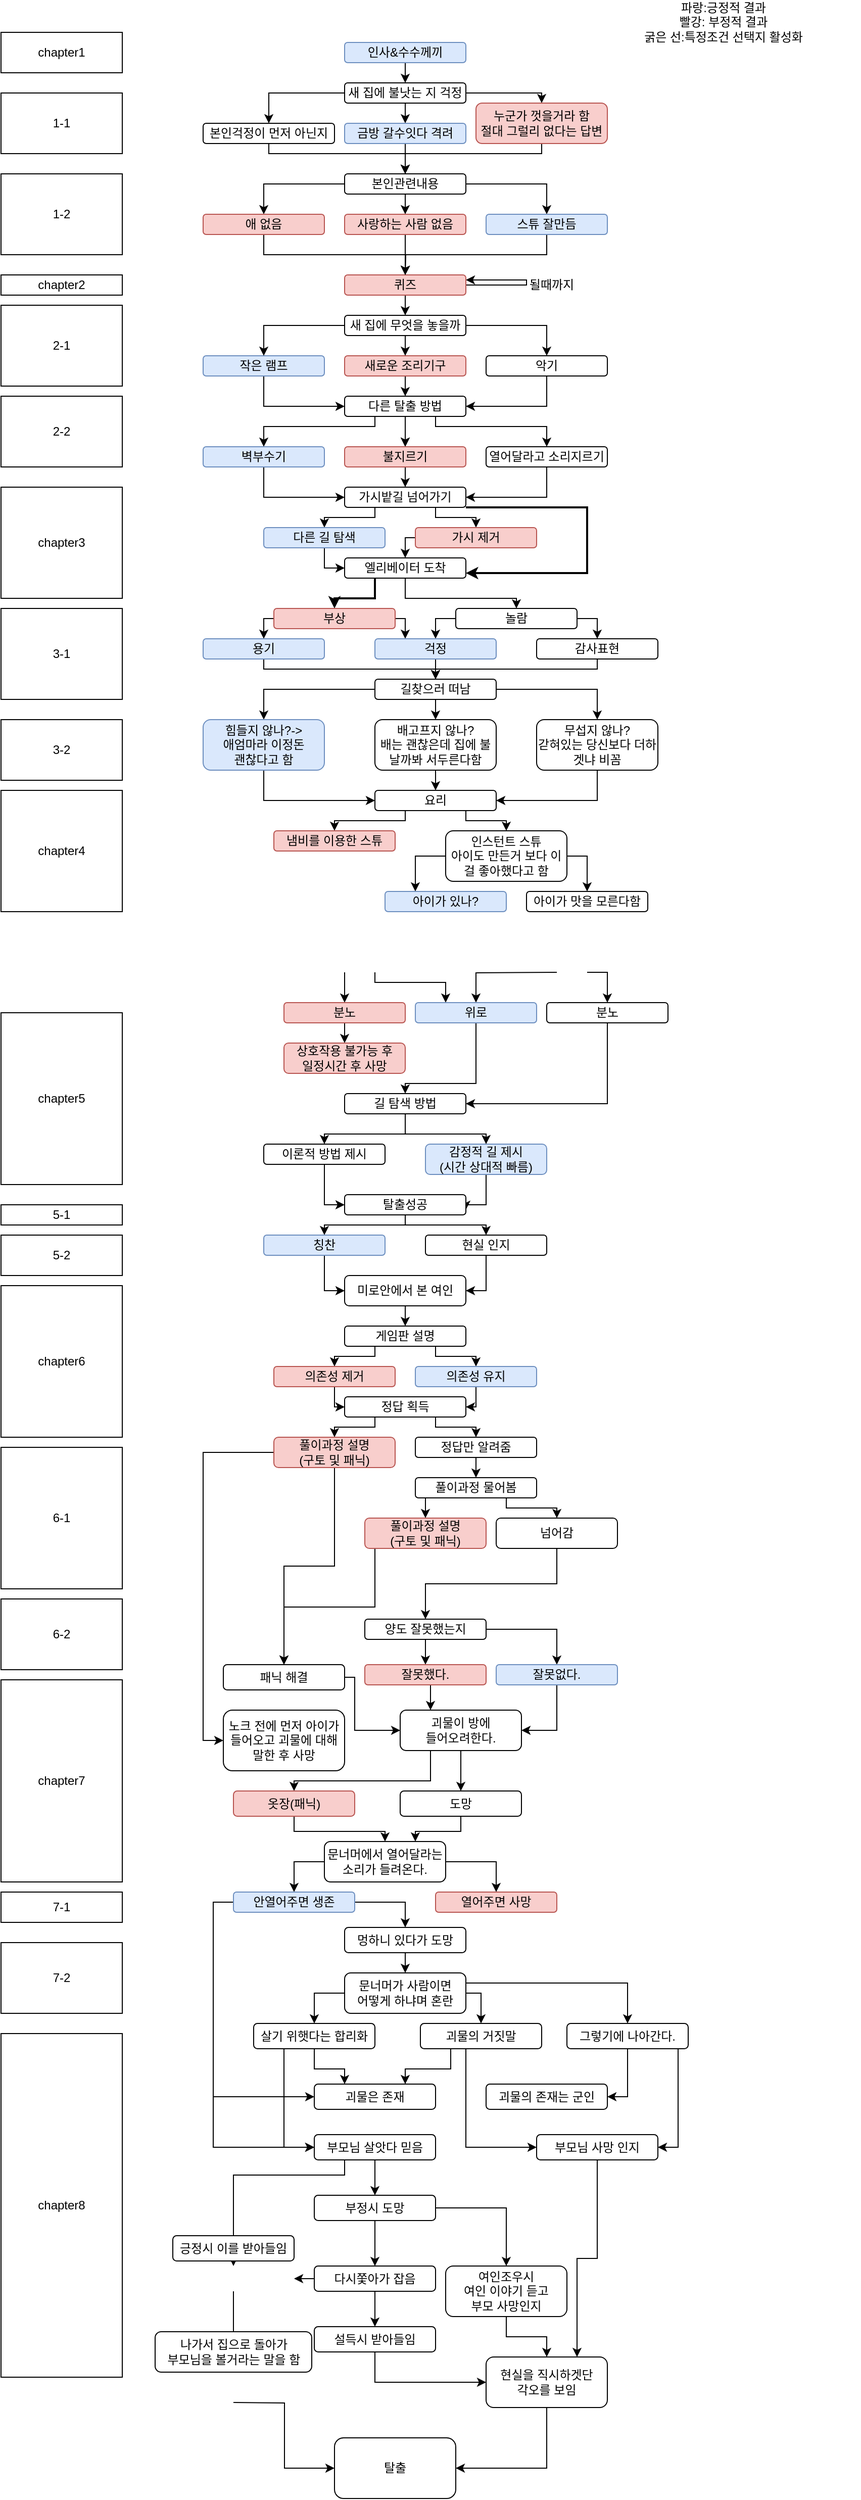 <mxfile version="14.9.1" type="github">
  <diagram id="miuhh-R8xGuU6IyVp73m" name="Page-1">
    <mxGraphModel dx="1511" dy="776" grid="1" gridSize="10" guides="1" tooltips="1" connect="1" arrows="1" fold="1" page="1" pageScale="1" pageWidth="850" pageHeight="1100" math="0" shadow="0">
      <root>
        <mxCell id="0" />
        <mxCell id="1" parent="0" />
        <mxCell id="sbbaltn5TnSFldl5dsSz-1" value="chapter1" style="rounded=0;whiteSpace=wrap;html=1;" vertex="1" parent="1">
          <mxGeometry x="-150" y="90" width="120" height="40" as="geometry" />
        </mxCell>
        <mxCell id="sbbaltn5TnSFldl5dsSz-2" style="edgeStyle=orthogonalEdgeStyle;rounded=0;orthogonalLoop=1;jettySize=auto;html=1;exitX=0.5;exitY=1;exitDx=0;exitDy=0;entryX=0.5;entryY=0;entryDx=0;entryDy=0;" edge="1" parent="1" source="sbbaltn5TnSFldl5dsSz-3" target="sbbaltn5TnSFldl5dsSz-24">
          <mxGeometry relative="1" as="geometry" />
        </mxCell>
        <mxCell id="sbbaltn5TnSFldl5dsSz-3" value="인사&amp;amp;수수께끼" style="rounded=1;whiteSpace=wrap;html=1;fillColor=#dae8fc;strokeColor=#6c8ebf;" vertex="1" parent="1">
          <mxGeometry x="190" y="100" width="120" height="20" as="geometry" />
        </mxCell>
        <mxCell id="sbbaltn5TnSFldl5dsSz-4" style="edgeStyle=orthogonalEdgeStyle;rounded=0;orthogonalLoop=1;jettySize=auto;html=1;exitX=1;exitY=0.75;exitDx=0;exitDy=0;entryX=1;entryY=0.25;entryDx=0;entryDy=0;" edge="1" parent="1" source="sbbaltn5TnSFldl5dsSz-8" target="sbbaltn5TnSFldl5dsSz-8">
          <mxGeometry relative="1" as="geometry">
            <mxPoint x="370" y="340" as="targetPoint" />
            <Array as="points">
              <mxPoint x="310" y="340" />
              <mxPoint x="370" y="340" />
              <mxPoint x="370" y="335" />
            </Array>
          </mxGeometry>
        </mxCell>
        <mxCell id="sbbaltn5TnSFldl5dsSz-237" style="edgeStyle=orthogonalEdgeStyle;rounded=0;orthogonalLoop=1;jettySize=auto;html=1;exitX=0.5;exitY=1;exitDx=0;exitDy=0;entryX=0.5;entryY=0;entryDx=0;entryDy=0;strokeColor=#000000;strokeWidth=1;" edge="1" parent="1" source="sbbaltn5TnSFldl5dsSz-8" target="sbbaltn5TnSFldl5dsSz-236">
          <mxGeometry relative="1" as="geometry" />
        </mxCell>
        <mxCell id="sbbaltn5TnSFldl5dsSz-8" value="퀴즈" style="rounded=1;whiteSpace=wrap;html=1;fillColor=#f8cecc;strokeColor=#b85450;" vertex="1" parent="1">
          <mxGeometry x="190" y="330" width="120" height="20" as="geometry" />
        </mxCell>
        <mxCell id="sbbaltn5TnSFldl5dsSz-9" style="edgeStyle=orthogonalEdgeStyle;rounded=0;orthogonalLoop=1;jettySize=auto;html=1;exitX=0.5;exitY=1;exitDx=0;exitDy=0;entryX=0.5;entryY=0;entryDx=0;entryDy=0;" edge="1" parent="1" source="sbbaltn5TnSFldl5dsSz-10" target="sbbaltn5TnSFldl5dsSz-39">
          <mxGeometry relative="1" as="geometry" />
        </mxCell>
        <mxCell id="sbbaltn5TnSFldl5dsSz-10" value="새로운 조리기구" style="rounded=1;whiteSpace=wrap;html=1;fillColor=#f8cecc;strokeColor=#b85450;" vertex="1" parent="1">
          <mxGeometry x="190" y="410" width="120" height="20" as="geometry" />
        </mxCell>
        <mxCell id="sbbaltn5TnSFldl5dsSz-11" value="될때까지" style="text;html=1;strokeColor=none;fillColor=none;align=center;verticalAlign=middle;whiteSpace=wrap;rounded=0;" vertex="1" parent="1">
          <mxGeometry x="365" y="330" width="60" height="20" as="geometry" />
        </mxCell>
        <mxCell id="sbbaltn5TnSFldl5dsSz-12" style="edgeStyle=orthogonalEdgeStyle;rounded=0;orthogonalLoop=1;jettySize=auto;html=1;exitX=0.5;exitY=1;exitDx=0;exitDy=0;entryX=0.5;entryY=0;entryDx=0;entryDy=0;" edge="1" parent="1" source="sbbaltn5TnSFldl5dsSz-15" target="sbbaltn5TnSFldl5dsSz-17">
          <mxGeometry relative="1" as="geometry" />
        </mxCell>
        <mxCell id="sbbaltn5TnSFldl5dsSz-13" style="edgeStyle=orthogonalEdgeStyle;rounded=0;orthogonalLoop=1;jettySize=auto;html=1;exitX=0;exitY=0.5;exitDx=0;exitDy=0;entryX=0.5;entryY=0;entryDx=0;entryDy=0;" edge="1" parent="1" source="sbbaltn5TnSFldl5dsSz-15" target="sbbaltn5TnSFldl5dsSz-19">
          <mxGeometry relative="1" as="geometry" />
        </mxCell>
        <mxCell id="sbbaltn5TnSFldl5dsSz-14" style="edgeStyle=orthogonalEdgeStyle;rounded=0;orthogonalLoop=1;jettySize=auto;html=1;exitX=1;exitY=0.5;exitDx=0;exitDy=0;entryX=0.5;entryY=0;entryDx=0;entryDy=0;strokeWidth=1;" edge="1" parent="1" source="sbbaltn5TnSFldl5dsSz-15" target="sbbaltn5TnSFldl5dsSz-21">
          <mxGeometry relative="1" as="geometry" />
        </mxCell>
        <mxCell id="sbbaltn5TnSFldl5dsSz-15" value="본인관련내용" style="rounded=1;whiteSpace=wrap;html=1;" vertex="1" parent="1">
          <mxGeometry x="190" y="230" width="120" height="20" as="geometry" />
        </mxCell>
        <mxCell id="sbbaltn5TnSFldl5dsSz-16" style="edgeStyle=orthogonalEdgeStyle;rounded=0;orthogonalLoop=1;jettySize=auto;html=1;exitX=0.5;exitY=1;exitDx=0;exitDy=0;entryX=0.5;entryY=0;entryDx=0;entryDy=0;" edge="1" parent="1" source="sbbaltn5TnSFldl5dsSz-17" target="sbbaltn5TnSFldl5dsSz-8">
          <mxGeometry relative="1" as="geometry" />
        </mxCell>
        <mxCell id="sbbaltn5TnSFldl5dsSz-17" value="사랑하는 사람 없음" style="rounded=1;whiteSpace=wrap;html=1;fillColor=#f8cecc;strokeColor=#b85450;" vertex="1" parent="1">
          <mxGeometry x="190" y="270" width="120" height="20" as="geometry" />
        </mxCell>
        <mxCell id="sbbaltn5TnSFldl5dsSz-235" style="edgeStyle=orthogonalEdgeStyle;rounded=0;orthogonalLoop=1;jettySize=auto;html=1;exitX=0.5;exitY=1;exitDx=0;exitDy=0;strokeColor=#000000;strokeWidth=1;" edge="1" parent="1" source="sbbaltn5TnSFldl5dsSz-19">
          <mxGeometry relative="1" as="geometry">
            <mxPoint x="250" y="330" as="targetPoint" />
          </mxGeometry>
        </mxCell>
        <mxCell id="sbbaltn5TnSFldl5dsSz-19" value="애 없음" style="rounded=1;whiteSpace=wrap;html=1;fillColor=#f8cecc;strokeColor=#b85450;" vertex="1" parent="1">
          <mxGeometry x="50" y="270" width="120" height="20" as="geometry" />
        </mxCell>
        <mxCell id="sbbaltn5TnSFldl5dsSz-234" style="edgeStyle=orthogonalEdgeStyle;rounded=0;orthogonalLoop=1;jettySize=auto;html=1;exitX=0.5;exitY=1;exitDx=0;exitDy=0;entryX=0.5;entryY=0;entryDx=0;entryDy=0;strokeColor=#000000;strokeWidth=1;" edge="1" parent="1" source="sbbaltn5TnSFldl5dsSz-21" target="sbbaltn5TnSFldl5dsSz-8">
          <mxGeometry relative="1" as="geometry" />
        </mxCell>
        <mxCell id="sbbaltn5TnSFldl5dsSz-21" value="스튜 잘만듬" style="rounded=1;whiteSpace=wrap;html=1;fillColor=#dae8fc;strokeColor=#6c8ebf;" vertex="1" parent="1">
          <mxGeometry x="330" y="270" width="120" height="20" as="geometry" />
        </mxCell>
        <mxCell id="sbbaltn5TnSFldl5dsSz-227" style="edgeStyle=orthogonalEdgeStyle;rounded=0;orthogonalLoop=1;jettySize=auto;html=1;exitX=0;exitY=0.5;exitDx=0;exitDy=0;entryX=0.5;entryY=0;entryDx=0;entryDy=0;" edge="1" parent="1" source="sbbaltn5TnSFldl5dsSz-24" target="sbbaltn5TnSFldl5dsSz-26">
          <mxGeometry relative="1" as="geometry" />
        </mxCell>
        <mxCell id="sbbaltn5TnSFldl5dsSz-228" style="edgeStyle=orthogonalEdgeStyle;rounded=0;orthogonalLoop=1;jettySize=auto;html=1;exitX=0.5;exitY=1;exitDx=0;exitDy=0;entryX=0.5;entryY=0;entryDx=0;entryDy=0;" edge="1" parent="1" source="sbbaltn5TnSFldl5dsSz-24" target="sbbaltn5TnSFldl5dsSz-28">
          <mxGeometry relative="1" as="geometry" />
        </mxCell>
        <mxCell id="sbbaltn5TnSFldl5dsSz-230" style="edgeStyle=orthogonalEdgeStyle;rounded=0;orthogonalLoop=1;jettySize=auto;html=1;exitX=1;exitY=0.5;exitDx=0;exitDy=0;entryX=0.5;entryY=0;entryDx=0;entryDy=0;" edge="1" parent="1" source="sbbaltn5TnSFldl5dsSz-24" target="sbbaltn5TnSFldl5dsSz-229">
          <mxGeometry relative="1" as="geometry">
            <Array as="points">
              <mxPoint x="385" y="150" />
            </Array>
          </mxGeometry>
        </mxCell>
        <mxCell id="sbbaltn5TnSFldl5dsSz-24" value="새 집에 불낫는 지 걱정" style="rounded=1;whiteSpace=wrap;html=1;" vertex="1" parent="1">
          <mxGeometry x="190" y="140" width="120" height="20" as="geometry" />
        </mxCell>
        <mxCell id="sbbaltn5TnSFldl5dsSz-231" style="edgeStyle=orthogonalEdgeStyle;rounded=0;orthogonalLoop=1;jettySize=auto;html=1;exitX=0.5;exitY=1;exitDx=0;exitDy=0;entryX=0.5;entryY=0;entryDx=0;entryDy=0;" edge="1" parent="1" source="sbbaltn5TnSFldl5dsSz-26" target="sbbaltn5TnSFldl5dsSz-15">
          <mxGeometry relative="1" as="geometry">
            <Array as="points">
              <mxPoint x="115" y="210" />
              <mxPoint x="250" y="210" />
            </Array>
          </mxGeometry>
        </mxCell>
        <mxCell id="sbbaltn5TnSFldl5dsSz-26" value="본인걱정이 먼저 아닌지" style="rounded=1;whiteSpace=wrap;html=1;" vertex="1" parent="1">
          <mxGeometry x="50" y="180" width="130" height="20" as="geometry" />
        </mxCell>
        <mxCell id="sbbaltn5TnSFldl5dsSz-233" style="edgeStyle=orthogonalEdgeStyle;rounded=0;orthogonalLoop=1;jettySize=auto;html=1;exitX=0.5;exitY=1;exitDx=0;exitDy=0;" edge="1" parent="1" source="sbbaltn5TnSFldl5dsSz-28">
          <mxGeometry relative="1" as="geometry">
            <mxPoint x="250" y="230" as="targetPoint" />
          </mxGeometry>
        </mxCell>
        <mxCell id="sbbaltn5TnSFldl5dsSz-28" value="금방 갈수잇다 격려" style="rounded=1;whiteSpace=wrap;html=1;fillColor=#dae8fc;strokeColor=#6c8ebf;" vertex="1" parent="1">
          <mxGeometry x="190" y="180" width="120" height="20" as="geometry" />
        </mxCell>
        <mxCell id="sbbaltn5TnSFldl5dsSz-29" value="1-1" style="rounded=0;whiteSpace=wrap;html=1;" vertex="1" parent="1">
          <mxGeometry x="-150" y="150" width="120" height="60" as="geometry" />
        </mxCell>
        <mxCell id="sbbaltn5TnSFldl5dsSz-30" value="1-2" style="rounded=0;whiteSpace=wrap;html=1;" vertex="1" parent="1">
          <mxGeometry x="-150" y="230" width="120" height="80" as="geometry" />
        </mxCell>
        <mxCell id="sbbaltn5TnSFldl5dsSz-31" style="edgeStyle=orthogonalEdgeStyle;rounded=0;orthogonalLoop=1;jettySize=auto;html=1;exitX=0.5;exitY=1;exitDx=0;exitDy=0;entryX=1;entryY=0.5;entryDx=0;entryDy=0;" edge="1" parent="1" source="sbbaltn5TnSFldl5dsSz-32" target="sbbaltn5TnSFldl5dsSz-39">
          <mxGeometry relative="1" as="geometry" />
        </mxCell>
        <mxCell id="sbbaltn5TnSFldl5dsSz-32" value="악기" style="rounded=1;whiteSpace=wrap;html=1;" vertex="1" parent="1">
          <mxGeometry x="330" y="410" width="120" height="20" as="geometry" />
        </mxCell>
        <mxCell id="sbbaltn5TnSFldl5dsSz-33" style="edgeStyle=orthogonalEdgeStyle;rounded=0;orthogonalLoop=1;jettySize=auto;html=1;exitX=0.5;exitY=1;exitDx=0;exitDy=0;entryX=0;entryY=0.5;entryDx=0;entryDy=0;" edge="1" parent="1" source="sbbaltn5TnSFldl5dsSz-34" target="sbbaltn5TnSFldl5dsSz-39">
          <mxGeometry relative="1" as="geometry" />
        </mxCell>
        <mxCell id="sbbaltn5TnSFldl5dsSz-34" value="작은 램프" style="rounded=1;whiteSpace=wrap;html=1;fillColor=#dae8fc;strokeColor=#6c8ebf;" vertex="1" parent="1">
          <mxGeometry x="50" y="410" width="120" height="20" as="geometry" />
        </mxCell>
        <mxCell id="sbbaltn5TnSFldl5dsSz-35" style="edgeStyle=orthogonalEdgeStyle;rounded=0;orthogonalLoop=1;jettySize=auto;html=1;exitX=0.25;exitY=1;exitDx=0;exitDy=0;entryX=0.5;entryY=0;entryDx=0;entryDy=0;" edge="1" parent="1" source="sbbaltn5TnSFldl5dsSz-39" target="sbbaltn5TnSFldl5dsSz-43">
          <mxGeometry relative="1" as="geometry">
            <Array as="points">
              <mxPoint x="220" y="480" />
              <mxPoint x="110" y="480" />
            </Array>
          </mxGeometry>
        </mxCell>
        <mxCell id="sbbaltn5TnSFldl5dsSz-36" style="edgeStyle=orthogonalEdgeStyle;rounded=0;orthogonalLoop=1;jettySize=auto;html=1;exitX=0.5;exitY=1;exitDx=0;exitDy=0;entryX=0.5;entryY=0;entryDx=0;entryDy=0;" edge="1" parent="1" source="sbbaltn5TnSFldl5dsSz-39" target="sbbaltn5TnSFldl5dsSz-41">
          <mxGeometry relative="1" as="geometry" />
        </mxCell>
        <mxCell id="sbbaltn5TnSFldl5dsSz-37" value="" style="edgeStyle=orthogonalEdgeStyle;rounded=1;orthogonalLoop=1;jettySize=auto;html=1;dashed=1;strokeWidth=1;" edge="1" parent="1" source="sbbaltn5TnSFldl5dsSz-39" target="sbbaltn5TnSFldl5dsSz-41">
          <mxGeometry relative="1" as="geometry" />
        </mxCell>
        <mxCell id="sbbaltn5TnSFldl5dsSz-38" style="edgeStyle=orthogonalEdgeStyle;rounded=0;orthogonalLoop=1;jettySize=auto;html=1;exitX=0.75;exitY=1;exitDx=0;exitDy=0;entryX=0.5;entryY=0;entryDx=0;entryDy=0;strokeWidth=1;" edge="1" parent="1" source="sbbaltn5TnSFldl5dsSz-39" target="sbbaltn5TnSFldl5dsSz-45">
          <mxGeometry relative="1" as="geometry">
            <Array as="points">
              <mxPoint x="280" y="480" />
              <mxPoint x="390" y="480" />
            </Array>
          </mxGeometry>
        </mxCell>
        <mxCell id="sbbaltn5TnSFldl5dsSz-39" value="다른 탈출 방법" style="rounded=1;whiteSpace=wrap;html=1;" vertex="1" parent="1">
          <mxGeometry x="190" y="450" width="120" height="20" as="geometry" />
        </mxCell>
        <mxCell id="sbbaltn5TnSFldl5dsSz-40" style="edgeStyle=orthogonalEdgeStyle;rounded=0;orthogonalLoop=1;jettySize=auto;html=1;exitX=0.5;exitY=1;exitDx=0;exitDy=0;entryX=0.5;entryY=0;entryDx=0;entryDy=0;strokeWidth=1;" edge="1" parent="1" source="sbbaltn5TnSFldl5dsSz-41" target="sbbaltn5TnSFldl5dsSz-51">
          <mxGeometry relative="1" as="geometry" />
        </mxCell>
        <mxCell id="sbbaltn5TnSFldl5dsSz-41" value="불지르기" style="rounded=1;whiteSpace=wrap;html=1;fillColor=#f8cecc;strokeColor=#b85450;" vertex="1" parent="1">
          <mxGeometry x="190" y="500" width="120" height="20" as="geometry" />
        </mxCell>
        <mxCell id="sbbaltn5TnSFldl5dsSz-42" style="edgeStyle=orthogonalEdgeStyle;rounded=0;orthogonalLoop=1;jettySize=auto;html=1;exitX=0.5;exitY=1;exitDx=0;exitDy=0;entryX=0;entryY=0.5;entryDx=0;entryDy=0;strokeWidth=1;" edge="1" parent="1" source="sbbaltn5TnSFldl5dsSz-43" target="sbbaltn5TnSFldl5dsSz-51">
          <mxGeometry relative="1" as="geometry" />
        </mxCell>
        <mxCell id="sbbaltn5TnSFldl5dsSz-43" value="벽부수기" style="rounded=1;whiteSpace=wrap;html=1;fillColor=#dae8fc;strokeColor=#6c8ebf;" vertex="1" parent="1">
          <mxGeometry x="50" y="500" width="120" height="20" as="geometry" />
        </mxCell>
        <mxCell id="sbbaltn5TnSFldl5dsSz-44" style="edgeStyle=orthogonalEdgeStyle;rounded=0;orthogonalLoop=1;jettySize=auto;html=1;exitX=0.5;exitY=1;exitDx=0;exitDy=0;entryX=1;entryY=0.5;entryDx=0;entryDy=0;strokeWidth=1;" edge="1" parent="1" source="sbbaltn5TnSFldl5dsSz-45" target="sbbaltn5TnSFldl5dsSz-51">
          <mxGeometry relative="1" as="geometry" />
        </mxCell>
        <mxCell id="sbbaltn5TnSFldl5dsSz-45" value="열어달라고 소리지르기" style="rounded=1;whiteSpace=wrap;html=1;" vertex="1" parent="1">
          <mxGeometry x="330" y="500" width="120" height="20" as="geometry" />
        </mxCell>
        <mxCell id="sbbaltn5TnSFldl5dsSz-46" value="파랑:긍정적 결과&lt;br&gt;빨강: 부정적 결과&lt;br&gt;굵은 선:특정조건 선택지 활성화" style="text;html=1;strokeColor=none;fillColor=none;align=center;verticalAlign=middle;whiteSpace=wrap;rounded=0;" vertex="1" parent="1">
          <mxGeometry x="430" y="70" width="270" height="20" as="geometry" />
        </mxCell>
        <mxCell id="sbbaltn5TnSFldl5dsSz-47" value="2-1" style="rounded=0;whiteSpace=wrap;html=1;" vertex="1" parent="1">
          <mxGeometry x="-150" y="360" width="120" height="80" as="geometry" />
        </mxCell>
        <mxCell id="sbbaltn5TnSFldl5dsSz-48" value="2-2" style="rounded=0;whiteSpace=wrap;html=1;" vertex="1" parent="1">
          <mxGeometry x="-150" y="450" width="120" height="70" as="geometry" />
        </mxCell>
        <mxCell id="sbbaltn5TnSFldl5dsSz-49" style="edgeStyle=orthogonalEdgeStyle;rounded=0;orthogonalLoop=1;jettySize=auto;html=1;exitX=0.25;exitY=1;exitDx=0;exitDy=0;entryX=0.5;entryY=0;entryDx=0;entryDy=0;strokeWidth=1;" edge="1" parent="1" source="sbbaltn5TnSFldl5dsSz-51" target="sbbaltn5TnSFldl5dsSz-53">
          <mxGeometry relative="1" as="geometry">
            <Array as="points">
              <mxPoint x="220" y="570" />
              <mxPoint x="170" y="570" />
            </Array>
          </mxGeometry>
        </mxCell>
        <mxCell id="sbbaltn5TnSFldl5dsSz-50" style="edgeStyle=orthogonalEdgeStyle;rounded=0;orthogonalLoop=1;jettySize=auto;html=1;exitX=0.75;exitY=1;exitDx=0;exitDy=0;entryX=0.5;entryY=0;entryDx=0;entryDy=0;strokeWidth=1;" edge="1" parent="1" source="sbbaltn5TnSFldl5dsSz-51" target="sbbaltn5TnSFldl5dsSz-55">
          <mxGeometry relative="1" as="geometry">
            <Array as="points">
              <mxPoint x="280" y="570" />
              <mxPoint x="320" y="570" />
            </Array>
          </mxGeometry>
        </mxCell>
        <mxCell id="sbbaltn5TnSFldl5dsSz-242" style="edgeStyle=orthogonalEdgeStyle;rounded=0;orthogonalLoop=1;jettySize=auto;html=1;exitX=1;exitY=1;exitDx=0;exitDy=0;entryX=1;entryY=0.75;entryDx=0;entryDy=0;strokeColor=#000000;strokeWidth=2;" edge="1" parent="1" source="sbbaltn5TnSFldl5dsSz-51" target="sbbaltn5TnSFldl5dsSz-58">
          <mxGeometry relative="1" as="geometry">
            <Array as="points">
              <mxPoint x="430" y="560" />
              <mxPoint x="430" y="625" />
            </Array>
          </mxGeometry>
        </mxCell>
        <mxCell id="sbbaltn5TnSFldl5dsSz-51" value="가시밭길 넘어가기" style="rounded=1;whiteSpace=wrap;html=1;" vertex="1" parent="1">
          <mxGeometry x="190" y="540" width="120" height="20" as="geometry" />
        </mxCell>
        <mxCell id="sbbaltn5TnSFldl5dsSz-52" style="edgeStyle=orthogonalEdgeStyle;rounded=0;orthogonalLoop=1;jettySize=auto;html=1;exitX=0.5;exitY=1;exitDx=0;exitDy=0;entryX=0;entryY=0.5;entryDx=0;entryDy=0;strokeWidth=1;" edge="1" parent="1" source="sbbaltn5TnSFldl5dsSz-53" target="sbbaltn5TnSFldl5dsSz-58">
          <mxGeometry relative="1" as="geometry">
            <Array as="points">
              <mxPoint x="170" y="620" />
            </Array>
          </mxGeometry>
        </mxCell>
        <mxCell id="sbbaltn5TnSFldl5dsSz-53" value="다른 길 탐색" style="rounded=1;whiteSpace=wrap;html=1;fillColor=#dae8fc;strokeColor=#6c8ebf;" vertex="1" parent="1">
          <mxGeometry x="110" y="580" width="120" height="20" as="geometry" />
        </mxCell>
        <mxCell id="sbbaltn5TnSFldl5dsSz-243" style="edgeStyle=orthogonalEdgeStyle;rounded=0;orthogonalLoop=1;jettySize=auto;html=1;exitX=0;exitY=0.5;exitDx=0;exitDy=0;entryX=0.5;entryY=0;entryDx=0;entryDy=0;strokeColor=#000000;strokeWidth=1;" edge="1" parent="1" source="sbbaltn5TnSFldl5dsSz-55" target="sbbaltn5TnSFldl5dsSz-58">
          <mxGeometry relative="1" as="geometry" />
        </mxCell>
        <mxCell id="sbbaltn5TnSFldl5dsSz-55" value="가시 제거" style="rounded=1;whiteSpace=wrap;html=1;fillColor=#f8cecc;strokeColor=#b85450;" vertex="1" parent="1">
          <mxGeometry x="260" y="580" width="120" height="20" as="geometry" />
        </mxCell>
        <mxCell id="sbbaltn5TnSFldl5dsSz-56" style="edgeStyle=orthogonalEdgeStyle;rounded=0;orthogonalLoop=1;jettySize=auto;html=1;exitX=0.25;exitY=1;exitDx=0;exitDy=0;entryX=0.5;entryY=0;entryDx=0;entryDy=0;strokeWidth=2;" edge="1" parent="1" source="sbbaltn5TnSFldl5dsSz-58" target="sbbaltn5TnSFldl5dsSz-62">
          <mxGeometry relative="1" as="geometry">
            <Array as="points">
              <mxPoint x="220" y="650" />
              <mxPoint x="180" y="650" />
            </Array>
          </mxGeometry>
        </mxCell>
        <mxCell id="sbbaltn5TnSFldl5dsSz-57" style="edgeStyle=orthogonalEdgeStyle;rounded=0;orthogonalLoop=1;jettySize=auto;html=1;exitX=0.5;exitY=1;exitDx=0;exitDy=0;entryX=0.5;entryY=0;entryDx=0;entryDy=0;strokeWidth=1;" edge="1" parent="1" source="sbbaltn5TnSFldl5dsSz-58" target="sbbaltn5TnSFldl5dsSz-64">
          <mxGeometry relative="1" as="geometry">
            <Array as="points">
              <mxPoint x="250" y="650" />
              <mxPoint x="360" y="650" />
            </Array>
          </mxGeometry>
        </mxCell>
        <mxCell id="sbbaltn5TnSFldl5dsSz-58" value="엘리베이터 도착" style="rounded=1;whiteSpace=wrap;html=1;" vertex="1" parent="1">
          <mxGeometry x="190" y="610" width="120" height="20" as="geometry" />
        </mxCell>
        <mxCell id="sbbaltn5TnSFldl5dsSz-244" style="edgeStyle=orthogonalEdgeStyle;rounded=0;orthogonalLoop=1;jettySize=auto;html=1;exitX=0;exitY=0.5;exitDx=0;exitDy=0;entryX=0.5;entryY=0;entryDx=0;entryDy=0;strokeColor=#000000;strokeWidth=1;" edge="1" parent="1" source="sbbaltn5TnSFldl5dsSz-62" target="sbbaltn5TnSFldl5dsSz-68">
          <mxGeometry relative="1" as="geometry" />
        </mxCell>
        <mxCell id="sbbaltn5TnSFldl5dsSz-247" style="edgeStyle=orthogonalEdgeStyle;rounded=0;orthogonalLoop=1;jettySize=auto;html=1;exitX=1;exitY=0.5;exitDx=0;exitDy=0;entryX=0.25;entryY=0;entryDx=0;entryDy=0;strokeColor=#000000;strokeWidth=1;" edge="1" parent="1" source="sbbaltn5TnSFldl5dsSz-62" target="sbbaltn5TnSFldl5dsSz-66">
          <mxGeometry relative="1" as="geometry" />
        </mxCell>
        <mxCell id="sbbaltn5TnSFldl5dsSz-62" value="부상" style="rounded=1;whiteSpace=wrap;html=1;fillColor=#f8cecc;strokeColor=#b85450;" vertex="1" parent="1">
          <mxGeometry x="120" y="660" width="120" height="20" as="geometry" />
        </mxCell>
        <mxCell id="sbbaltn5TnSFldl5dsSz-248" style="edgeStyle=orthogonalEdgeStyle;rounded=0;orthogonalLoop=1;jettySize=auto;html=1;exitX=0;exitY=0.5;exitDx=0;exitDy=0;entryX=0.5;entryY=0;entryDx=0;entryDy=0;strokeColor=#000000;strokeWidth=1;" edge="1" parent="1" source="sbbaltn5TnSFldl5dsSz-64" target="sbbaltn5TnSFldl5dsSz-66">
          <mxGeometry relative="1" as="geometry" />
        </mxCell>
        <mxCell id="sbbaltn5TnSFldl5dsSz-250" style="edgeStyle=orthogonalEdgeStyle;rounded=0;orthogonalLoop=1;jettySize=auto;html=1;exitX=1;exitY=0.5;exitDx=0;exitDy=0;strokeColor=#000000;strokeWidth=1;" edge="1" parent="1" source="sbbaltn5TnSFldl5dsSz-64" target="sbbaltn5TnSFldl5dsSz-249">
          <mxGeometry relative="1" as="geometry" />
        </mxCell>
        <mxCell id="sbbaltn5TnSFldl5dsSz-64" value="놀람" style="rounded=1;whiteSpace=wrap;html=1;" vertex="1" parent="1">
          <mxGeometry x="300" y="660" width="120" height="20" as="geometry" />
        </mxCell>
        <mxCell id="sbbaltn5TnSFldl5dsSz-254" style="edgeStyle=orthogonalEdgeStyle;rounded=0;orthogonalLoop=1;jettySize=auto;html=1;exitX=0.5;exitY=1;exitDx=0;exitDy=0;strokeColor=#000000;strokeWidth=1;" edge="1" parent="1" source="sbbaltn5TnSFldl5dsSz-66">
          <mxGeometry relative="1" as="geometry">
            <mxPoint x="280" y="730" as="targetPoint" />
          </mxGeometry>
        </mxCell>
        <mxCell id="sbbaltn5TnSFldl5dsSz-66" value="걱정" style="rounded=1;whiteSpace=wrap;html=1;fillColor=#dae8fc;strokeColor=#6c8ebf;" vertex="1" parent="1">
          <mxGeometry x="220" y="690" width="120" height="20" as="geometry" />
        </mxCell>
        <mxCell id="sbbaltn5TnSFldl5dsSz-252" style="edgeStyle=orthogonalEdgeStyle;rounded=0;orthogonalLoop=1;jettySize=auto;html=1;exitX=0.5;exitY=1;exitDx=0;exitDy=0;entryX=0.5;entryY=0;entryDx=0;entryDy=0;strokeColor=#000000;strokeWidth=1;" edge="1" parent="1" source="sbbaltn5TnSFldl5dsSz-68" target="sbbaltn5TnSFldl5dsSz-251">
          <mxGeometry relative="1" as="geometry">
            <Array as="points">
              <mxPoint x="110" y="720" />
              <mxPoint x="280" y="720" />
            </Array>
          </mxGeometry>
        </mxCell>
        <mxCell id="sbbaltn5TnSFldl5dsSz-68" value="용기" style="rounded=1;whiteSpace=wrap;html=1;fillColor=#dae8fc;strokeColor=#6c8ebf;" vertex="1" parent="1">
          <mxGeometry x="50" y="690" width="120" height="20" as="geometry" />
        </mxCell>
        <mxCell id="sbbaltn5TnSFldl5dsSz-89" value="3-1" style="rounded=0;whiteSpace=wrap;html=1;" vertex="1" parent="1">
          <mxGeometry x="-150" y="660" width="120" height="90" as="geometry" />
        </mxCell>
        <mxCell id="sbbaltn5TnSFldl5dsSz-99" style="edgeStyle=orthogonalEdgeStyle;rounded=0;orthogonalLoop=1;jettySize=auto;html=1;exitX=0.75;exitY=1;exitDx=0;exitDy=0;entryX=0.25;entryY=0;entryDx=0;entryDy=0;strokeWidth=1;" edge="1" parent="1" target="sbbaltn5TnSFldl5dsSz-106">
          <mxGeometry relative="1" as="geometry">
            <Array as="points">
              <mxPoint x="220" y="1030" />
              <mxPoint x="290" y="1030" />
            </Array>
            <mxPoint x="220" y="1020" as="sourcePoint" />
          </mxGeometry>
        </mxCell>
        <mxCell id="sbbaltn5TnSFldl5dsSz-100" style="edgeStyle=orthogonalEdgeStyle;rounded=0;orthogonalLoop=1;jettySize=auto;html=1;exitX=0.5;exitY=1;exitDx=0;exitDy=0;entryX=0.5;entryY=0;entryDx=0;entryDy=0;strokeWidth=1;" edge="1" parent="1" target="sbbaltn5TnSFldl5dsSz-108">
          <mxGeometry relative="1" as="geometry">
            <mxPoint x="190" y="1020" as="sourcePoint" />
          </mxGeometry>
        </mxCell>
        <mxCell id="sbbaltn5TnSFldl5dsSz-102" style="edgeStyle=orthogonalEdgeStyle;rounded=0;orthogonalLoop=1;jettySize=auto;html=1;exitX=0.5;exitY=1;exitDx=0;exitDy=0;entryX=0.5;entryY=0;entryDx=0;entryDy=0;strokeWidth=1;" edge="1" parent="1" target="sbbaltn5TnSFldl5dsSz-106">
          <mxGeometry relative="1" as="geometry">
            <mxPoint x="400" y="1020" as="sourcePoint" />
          </mxGeometry>
        </mxCell>
        <mxCell id="sbbaltn5TnSFldl5dsSz-103" style="edgeStyle=orthogonalEdgeStyle;rounded=0;orthogonalLoop=1;jettySize=auto;html=1;exitX=0.75;exitY=1;exitDx=0;exitDy=0;entryX=0.5;entryY=0;entryDx=0;entryDy=0;strokeWidth=1;" edge="1" parent="1" target="sbbaltn5TnSFldl5dsSz-111">
          <mxGeometry relative="1" as="geometry">
            <mxPoint x="430" y="1020" as="sourcePoint" />
          </mxGeometry>
        </mxCell>
        <mxCell id="sbbaltn5TnSFldl5dsSz-105" style="edgeStyle=orthogonalEdgeStyle;rounded=0;orthogonalLoop=1;jettySize=auto;html=1;exitX=0.5;exitY=1;exitDx=0;exitDy=0;entryX=0.5;entryY=0;entryDx=0;entryDy=0;strokeWidth=1;" edge="1" parent="1" source="sbbaltn5TnSFldl5dsSz-106" target="sbbaltn5TnSFldl5dsSz-118">
          <mxGeometry relative="1" as="geometry">
            <Array as="points">
              <mxPoint x="320" y="1130" />
              <mxPoint x="250" y="1130" />
            </Array>
          </mxGeometry>
        </mxCell>
        <mxCell id="sbbaltn5TnSFldl5dsSz-106" value="위로" style="rounded=1;whiteSpace=wrap;html=1;fillColor=#dae8fc;strokeColor=#6c8ebf;" vertex="1" parent="1">
          <mxGeometry x="260" y="1050" width="120" height="20" as="geometry" />
        </mxCell>
        <mxCell id="sbbaltn5TnSFldl5dsSz-107" style="edgeStyle=orthogonalEdgeStyle;rounded=0;orthogonalLoop=1;jettySize=auto;html=1;exitX=0.5;exitY=1;exitDx=0;exitDy=0;entryX=0.5;entryY=0;entryDx=0;entryDy=0;strokeWidth=1;" edge="1" parent="1" source="sbbaltn5TnSFldl5dsSz-108" target="sbbaltn5TnSFldl5dsSz-109">
          <mxGeometry relative="1" as="geometry" />
        </mxCell>
        <mxCell id="sbbaltn5TnSFldl5dsSz-108" value="분노" style="rounded=1;whiteSpace=wrap;html=1;fillColor=#f8cecc;strokeColor=#b85450;" vertex="1" parent="1">
          <mxGeometry x="130" y="1050" width="120" height="20" as="geometry" />
        </mxCell>
        <mxCell id="sbbaltn5TnSFldl5dsSz-109" value="상호작용 불가능 후&lt;br&gt;일정시간 후 사망" style="rounded=1;whiteSpace=wrap;html=1;fillColor=#f8cecc;strokeColor=#b85450;" vertex="1" parent="1">
          <mxGeometry x="130" y="1090" width="120" height="30" as="geometry" />
        </mxCell>
        <mxCell id="sbbaltn5TnSFldl5dsSz-110" style="edgeStyle=orthogonalEdgeStyle;rounded=0;orthogonalLoop=1;jettySize=auto;html=1;exitX=0.5;exitY=1;exitDx=0;exitDy=0;entryX=1;entryY=0.5;entryDx=0;entryDy=0;strokeWidth=1;" edge="1" parent="1" source="sbbaltn5TnSFldl5dsSz-111" target="sbbaltn5TnSFldl5dsSz-118">
          <mxGeometry relative="1" as="geometry" />
        </mxCell>
        <mxCell id="sbbaltn5TnSFldl5dsSz-111" value="분노" style="rounded=1;whiteSpace=wrap;html=1;" vertex="1" parent="1">
          <mxGeometry x="390" y="1050" width="120" height="20" as="geometry" />
        </mxCell>
        <mxCell id="sbbaltn5TnSFldl5dsSz-112" style="edgeStyle=orthogonalEdgeStyle;rounded=0;orthogonalLoop=1;jettySize=auto;html=1;exitX=0.5;exitY=1;exitDx=0;exitDy=0;entryX=0;entryY=0.5;entryDx=0;entryDy=0;strokeWidth=1;" edge="1" parent="1" source="sbbaltn5TnSFldl5dsSz-113" target="sbbaltn5TnSFldl5dsSz-125">
          <mxGeometry relative="1" as="geometry" />
        </mxCell>
        <mxCell id="sbbaltn5TnSFldl5dsSz-113" value="이론적 방법 제시" style="rounded=1;whiteSpace=wrap;html=1;" vertex="1" parent="1">
          <mxGeometry x="110" y="1190" width="120" height="20" as="geometry" />
        </mxCell>
        <mxCell id="sbbaltn5TnSFldl5dsSz-114" style="edgeStyle=orthogonalEdgeStyle;rounded=0;orthogonalLoop=1;jettySize=auto;html=1;exitX=0.5;exitY=1;exitDx=0;exitDy=0;entryX=1;entryY=0.75;entryDx=0;entryDy=0;strokeWidth=1;" edge="1" parent="1" source="sbbaltn5TnSFldl5dsSz-115" target="sbbaltn5TnSFldl5dsSz-125">
          <mxGeometry relative="1" as="geometry">
            <Array as="points">
              <mxPoint x="330" y="1250" />
              <mxPoint x="310" y="1250" />
            </Array>
          </mxGeometry>
        </mxCell>
        <mxCell id="sbbaltn5TnSFldl5dsSz-115" value="감정적 길 제시&lt;br&gt;(시간 상대적 빠름)" style="rounded=1;whiteSpace=wrap;html=1;fillColor=#dae8fc;strokeColor=#6c8ebf;" vertex="1" parent="1">
          <mxGeometry x="270" y="1190" width="120" height="30" as="geometry" />
        </mxCell>
        <mxCell id="sbbaltn5TnSFldl5dsSz-116" style="edgeStyle=orthogonalEdgeStyle;rounded=0;orthogonalLoop=1;jettySize=auto;html=1;exitX=0.5;exitY=1;exitDx=0;exitDy=0;entryX=0.5;entryY=0;entryDx=0;entryDy=0;strokeWidth=1;" edge="1" parent="1" source="sbbaltn5TnSFldl5dsSz-118" target="sbbaltn5TnSFldl5dsSz-113">
          <mxGeometry relative="1" as="geometry" />
        </mxCell>
        <mxCell id="sbbaltn5TnSFldl5dsSz-117" style="edgeStyle=orthogonalEdgeStyle;rounded=0;orthogonalLoop=1;jettySize=auto;html=1;exitX=0.5;exitY=1;exitDx=0;exitDy=0;entryX=0.5;entryY=0;entryDx=0;entryDy=0;strokeWidth=1;" edge="1" parent="1" source="sbbaltn5TnSFldl5dsSz-118" target="sbbaltn5TnSFldl5dsSz-115">
          <mxGeometry relative="1" as="geometry" />
        </mxCell>
        <mxCell id="sbbaltn5TnSFldl5dsSz-118" value="길 탐색 방법" style="rounded=1;whiteSpace=wrap;html=1;" vertex="1" parent="1">
          <mxGeometry x="190" y="1140" width="120" height="20" as="geometry" />
        </mxCell>
        <mxCell id="sbbaltn5TnSFldl5dsSz-119" value="chapter5" style="rounded=0;whiteSpace=wrap;html=1;" vertex="1" parent="1">
          <mxGeometry x="-150" y="1060" width="120" height="170" as="geometry" />
        </mxCell>
        <mxCell id="sbbaltn5TnSFldl5dsSz-120" value="chapter2" style="rounded=0;whiteSpace=wrap;html=1;" vertex="1" parent="1">
          <mxGeometry x="-150" y="330" width="120" height="20" as="geometry" />
        </mxCell>
        <mxCell id="sbbaltn5TnSFldl5dsSz-121" value="chapter3" style="rounded=0;whiteSpace=wrap;html=1;" vertex="1" parent="1">
          <mxGeometry x="-150" y="540" width="120" height="110" as="geometry" />
        </mxCell>
        <mxCell id="sbbaltn5TnSFldl5dsSz-122" value="chapter4" style="rounded=0;whiteSpace=wrap;html=1;" vertex="1" parent="1">
          <mxGeometry x="-150" y="840" width="120" height="120" as="geometry" />
        </mxCell>
        <mxCell id="sbbaltn5TnSFldl5dsSz-123" style="edgeStyle=orthogonalEdgeStyle;rounded=0;orthogonalLoop=1;jettySize=auto;html=1;exitX=0.5;exitY=1;exitDx=0;exitDy=0;entryX=0.5;entryY=0;entryDx=0;entryDy=0;strokeWidth=1;" edge="1" parent="1" source="sbbaltn5TnSFldl5dsSz-125" target="sbbaltn5TnSFldl5dsSz-127">
          <mxGeometry relative="1" as="geometry">
            <Array as="points">
              <mxPoint x="250" y="1270" />
              <mxPoint x="170" y="1270" />
            </Array>
          </mxGeometry>
        </mxCell>
        <mxCell id="sbbaltn5TnSFldl5dsSz-124" style="edgeStyle=orthogonalEdgeStyle;rounded=0;orthogonalLoop=1;jettySize=auto;html=1;exitX=0.5;exitY=1;exitDx=0;exitDy=0;entryX=0.5;entryY=0;entryDx=0;entryDy=0;strokeWidth=1;" edge="1" parent="1" source="sbbaltn5TnSFldl5dsSz-125" target="sbbaltn5TnSFldl5dsSz-129">
          <mxGeometry relative="1" as="geometry">
            <Array as="points">
              <mxPoint x="250" y="1270" />
              <mxPoint x="330" y="1270" />
            </Array>
          </mxGeometry>
        </mxCell>
        <mxCell id="sbbaltn5TnSFldl5dsSz-125" value="탈출성공" style="rounded=1;whiteSpace=wrap;html=1;" vertex="1" parent="1">
          <mxGeometry x="190" y="1240" width="120" height="20" as="geometry" />
        </mxCell>
        <mxCell id="sbbaltn5TnSFldl5dsSz-126" style="edgeStyle=orthogonalEdgeStyle;rounded=0;orthogonalLoop=1;jettySize=auto;html=1;exitX=0.5;exitY=1;exitDx=0;exitDy=0;entryX=0;entryY=0.5;entryDx=0;entryDy=0;strokeWidth=1;" edge="1" parent="1" source="sbbaltn5TnSFldl5dsSz-127" target="sbbaltn5TnSFldl5dsSz-133">
          <mxGeometry relative="1" as="geometry" />
        </mxCell>
        <mxCell id="sbbaltn5TnSFldl5dsSz-127" value="칭찬" style="rounded=1;whiteSpace=wrap;html=1;fillColor=#dae8fc;strokeColor=#6c8ebf;" vertex="1" parent="1">
          <mxGeometry x="110" y="1280" width="120" height="20" as="geometry" />
        </mxCell>
        <mxCell id="sbbaltn5TnSFldl5dsSz-128" style="edgeStyle=orthogonalEdgeStyle;rounded=0;orthogonalLoop=1;jettySize=auto;html=1;exitX=0.5;exitY=1;exitDx=0;exitDy=0;entryX=1;entryY=0.5;entryDx=0;entryDy=0;strokeWidth=1;" edge="1" parent="1" source="sbbaltn5TnSFldl5dsSz-129" target="sbbaltn5TnSFldl5dsSz-133">
          <mxGeometry relative="1" as="geometry" />
        </mxCell>
        <mxCell id="sbbaltn5TnSFldl5dsSz-129" value="현실 인지" style="rounded=1;whiteSpace=wrap;html=1;" vertex="1" parent="1">
          <mxGeometry x="270" y="1280" width="120" height="20" as="geometry" />
        </mxCell>
        <mxCell id="sbbaltn5TnSFldl5dsSz-130" value="5-1" style="rounded=0;whiteSpace=wrap;html=1;" vertex="1" parent="1">
          <mxGeometry x="-150" y="1250" width="120" height="20" as="geometry" />
        </mxCell>
        <mxCell id="sbbaltn5TnSFldl5dsSz-131" value="5-2" style="rounded=0;whiteSpace=wrap;html=1;" vertex="1" parent="1">
          <mxGeometry x="-150" y="1280" width="120" height="40" as="geometry" />
        </mxCell>
        <mxCell id="sbbaltn5TnSFldl5dsSz-132" style="edgeStyle=orthogonalEdgeStyle;rounded=0;orthogonalLoop=1;jettySize=auto;html=1;exitX=0.5;exitY=1;exitDx=0;exitDy=0;entryX=0.5;entryY=0;entryDx=0;entryDy=0;strokeWidth=1;" edge="1" parent="1" source="sbbaltn5TnSFldl5dsSz-133" target="sbbaltn5TnSFldl5dsSz-136">
          <mxGeometry relative="1" as="geometry" />
        </mxCell>
        <mxCell id="sbbaltn5TnSFldl5dsSz-133" value="미로안에서 본 여인" style="rounded=1;whiteSpace=wrap;html=1;" vertex="1" parent="1">
          <mxGeometry x="190" y="1320" width="120" height="30" as="geometry" />
        </mxCell>
        <mxCell id="sbbaltn5TnSFldl5dsSz-134" style="edgeStyle=orthogonalEdgeStyle;rounded=0;orthogonalLoop=1;jettySize=auto;html=1;exitX=0.25;exitY=1;exitDx=0;exitDy=0;entryX=0.5;entryY=0;entryDx=0;entryDy=0;strokeWidth=1;" edge="1" parent="1" source="sbbaltn5TnSFldl5dsSz-136" target="sbbaltn5TnSFldl5dsSz-138">
          <mxGeometry relative="1" as="geometry">
            <Array as="points">
              <mxPoint x="220" y="1400" />
              <mxPoint x="180" y="1400" />
            </Array>
          </mxGeometry>
        </mxCell>
        <mxCell id="sbbaltn5TnSFldl5dsSz-135" style="edgeStyle=orthogonalEdgeStyle;rounded=0;orthogonalLoop=1;jettySize=auto;html=1;exitX=0.75;exitY=1;exitDx=0;exitDy=0;entryX=0.5;entryY=0;entryDx=0;entryDy=0;strokeWidth=1;" edge="1" parent="1" source="sbbaltn5TnSFldl5dsSz-136" target="sbbaltn5TnSFldl5dsSz-140">
          <mxGeometry relative="1" as="geometry">
            <Array as="points">
              <mxPoint x="280" y="1400" />
              <mxPoint x="320" y="1400" />
            </Array>
          </mxGeometry>
        </mxCell>
        <mxCell id="sbbaltn5TnSFldl5dsSz-136" value="게임판 설명" style="rounded=1;whiteSpace=wrap;html=1;" vertex="1" parent="1">
          <mxGeometry x="190" y="1370" width="120" height="20" as="geometry" />
        </mxCell>
        <mxCell id="sbbaltn5TnSFldl5dsSz-137" style="edgeStyle=orthogonalEdgeStyle;rounded=0;orthogonalLoop=1;jettySize=auto;html=1;exitX=0.5;exitY=1;exitDx=0;exitDy=0;entryX=0;entryY=0.5;entryDx=0;entryDy=0;strokeWidth=1;" edge="1" parent="1" source="sbbaltn5TnSFldl5dsSz-138" target="sbbaltn5TnSFldl5dsSz-143">
          <mxGeometry relative="1" as="geometry">
            <Array as="points">
              <mxPoint x="180" y="1450" />
            </Array>
          </mxGeometry>
        </mxCell>
        <mxCell id="sbbaltn5TnSFldl5dsSz-138" value="의존성 제거" style="rounded=1;whiteSpace=wrap;html=1;fillColor=#f8cecc;strokeColor=#b85450;" vertex="1" parent="1">
          <mxGeometry x="120" y="1410" width="120" height="20" as="geometry" />
        </mxCell>
        <mxCell id="sbbaltn5TnSFldl5dsSz-139" style="edgeStyle=orthogonalEdgeStyle;rounded=0;orthogonalLoop=1;jettySize=auto;html=1;exitX=0.5;exitY=1;exitDx=0;exitDy=0;entryX=1;entryY=0.5;entryDx=0;entryDy=0;strokeWidth=1;" edge="1" parent="1" source="sbbaltn5TnSFldl5dsSz-140" target="sbbaltn5TnSFldl5dsSz-143">
          <mxGeometry relative="1" as="geometry">
            <Array as="points">
              <mxPoint x="320" y="1450" />
            </Array>
          </mxGeometry>
        </mxCell>
        <mxCell id="sbbaltn5TnSFldl5dsSz-140" value="의존성 유지" style="rounded=1;whiteSpace=wrap;html=1;fillColor=#dae8fc;strokeColor=#6c8ebf;" vertex="1" parent="1">
          <mxGeometry x="260" y="1410" width="120" height="20" as="geometry" />
        </mxCell>
        <mxCell id="sbbaltn5TnSFldl5dsSz-141" style="edgeStyle=orthogonalEdgeStyle;rounded=0;orthogonalLoop=1;jettySize=auto;html=1;exitX=0.25;exitY=1;exitDx=0;exitDy=0;entryX=0.5;entryY=0;entryDx=0;entryDy=0;strokeWidth=1;" edge="1" parent="1" source="sbbaltn5TnSFldl5dsSz-143" target="sbbaltn5TnSFldl5dsSz-146">
          <mxGeometry relative="1" as="geometry">
            <Array as="points">
              <mxPoint x="220" y="1470" />
              <mxPoint x="180" y="1470" />
            </Array>
          </mxGeometry>
        </mxCell>
        <mxCell id="sbbaltn5TnSFldl5dsSz-142" style="edgeStyle=orthogonalEdgeStyle;rounded=0;orthogonalLoop=1;jettySize=auto;html=1;exitX=0.75;exitY=1;exitDx=0;exitDy=0;entryX=0.5;entryY=0;entryDx=0;entryDy=0;strokeWidth=1;" edge="1" parent="1" source="sbbaltn5TnSFldl5dsSz-143" target="sbbaltn5TnSFldl5dsSz-148">
          <mxGeometry relative="1" as="geometry">
            <Array as="points">
              <mxPoint x="280" y="1470" />
              <mxPoint x="320" y="1470" />
            </Array>
          </mxGeometry>
        </mxCell>
        <mxCell id="sbbaltn5TnSFldl5dsSz-143" value="정답 획득" style="rounded=1;whiteSpace=wrap;html=1;" vertex="1" parent="1">
          <mxGeometry x="190" y="1440" width="120" height="20" as="geometry" />
        </mxCell>
        <mxCell id="sbbaltn5TnSFldl5dsSz-144" style="edgeStyle=orthogonalEdgeStyle;rounded=0;orthogonalLoop=1;jettySize=auto;html=1;exitX=0.5;exitY=1;exitDx=0;exitDy=0;entryX=0.5;entryY=0;entryDx=0;entryDy=0;strokeWidth=1;" edge="1" parent="1" source="sbbaltn5TnSFldl5dsSz-146" target="sbbaltn5TnSFldl5dsSz-151">
          <mxGeometry relative="1" as="geometry" />
        </mxCell>
        <mxCell id="sbbaltn5TnSFldl5dsSz-145" style="edgeStyle=orthogonalEdgeStyle;rounded=0;orthogonalLoop=1;jettySize=auto;html=1;exitX=0;exitY=0.5;exitDx=0;exitDy=0;entryX=0;entryY=0.5;entryDx=0;entryDy=0;strokeWidth=1;" edge="1" parent="1" source="sbbaltn5TnSFldl5dsSz-146" target="sbbaltn5TnSFldl5dsSz-168">
          <mxGeometry relative="1" as="geometry" />
        </mxCell>
        <mxCell id="sbbaltn5TnSFldl5dsSz-146" value="풀이과정 설명&lt;br&gt;(구토 및 패닉)" style="rounded=1;whiteSpace=wrap;html=1;fillColor=#f8cecc;strokeColor=#b85450;" vertex="1" parent="1">
          <mxGeometry x="120" y="1480" width="120" height="30" as="geometry" />
        </mxCell>
        <mxCell id="sbbaltn5TnSFldl5dsSz-147" style="edgeStyle=orthogonalEdgeStyle;rounded=0;orthogonalLoop=1;jettySize=auto;html=1;exitX=0.5;exitY=1;exitDx=0;exitDy=0;entryX=0.5;entryY=0;entryDx=0;entryDy=0;strokeWidth=1;" edge="1" parent="1" source="sbbaltn5TnSFldl5dsSz-148" target="sbbaltn5TnSFldl5dsSz-154">
          <mxGeometry relative="1" as="geometry" />
        </mxCell>
        <mxCell id="sbbaltn5TnSFldl5dsSz-148" value="정답만 알려줌" style="rounded=1;whiteSpace=wrap;html=1;" vertex="1" parent="1">
          <mxGeometry x="260" y="1480" width="120" height="20" as="geometry" />
        </mxCell>
        <mxCell id="sbbaltn5TnSFldl5dsSz-149" value="chapter6" style="rounded=0;whiteSpace=wrap;html=1;" vertex="1" parent="1">
          <mxGeometry x="-150" y="1330" width="120" height="150" as="geometry" />
        </mxCell>
        <mxCell id="sbbaltn5TnSFldl5dsSz-150" style="edgeStyle=orthogonalEdgeStyle;rounded=0;orthogonalLoop=1;jettySize=auto;html=1;exitX=1;exitY=0.5;exitDx=0;exitDy=0;entryX=0;entryY=0.5;entryDx=0;entryDy=0;strokeWidth=1;" edge="1" parent="1" source="sbbaltn5TnSFldl5dsSz-151" target="sbbaltn5TnSFldl5dsSz-171">
          <mxGeometry relative="1" as="geometry">
            <Array as="points">
              <mxPoint x="200" y="1718" />
              <mxPoint x="200" y="1770" />
            </Array>
          </mxGeometry>
        </mxCell>
        <mxCell id="sbbaltn5TnSFldl5dsSz-151" value="패닉 해결" style="rounded=1;whiteSpace=wrap;html=1;" vertex="1" parent="1">
          <mxGeometry x="70" y="1705" width="120" height="25" as="geometry" />
        </mxCell>
        <mxCell id="sbbaltn5TnSFldl5dsSz-152" style="edgeStyle=orthogonalEdgeStyle;rounded=0;orthogonalLoop=1;jettySize=auto;html=1;exitX=0.25;exitY=1;exitDx=0;exitDy=0;entryX=0.5;entryY=0;entryDx=0;entryDy=0;strokeWidth=1;" edge="1" parent="1" source="sbbaltn5TnSFldl5dsSz-154" target="sbbaltn5TnSFldl5dsSz-156">
          <mxGeometry relative="1" as="geometry" />
        </mxCell>
        <mxCell id="sbbaltn5TnSFldl5dsSz-153" style="edgeStyle=orthogonalEdgeStyle;rounded=0;orthogonalLoop=1;jettySize=auto;html=1;exitX=0.75;exitY=1;exitDx=0;exitDy=0;entryX=0.5;entryY=0;entryDx=0;entryDy=0;strokeWidth=1;" edge="1" parent="1" source="sbbaltn5TnSFldl5dsSz-154" target="sbbaltn5TnSFldl5dsSz-158">
          <mxGeometry relative="1" as="geometry">
            <Array as="points">
              <mxPoint x="350" y="1550" />
              <mxPoint x="400" y="1550" />
            </Array>
          </mxGeometry>
        </mxCell>
        <mxCell id="sbbaltn5TnSFldl5dsSz-154" value="풀이과정 물어봄" style="rounded=1;whiteSpace=wrap;html=1;" vertex="1" parent="1">
          <mxGeometry x="260" y="1520" width="120" height="20" as="geometry" />
        </mxCell>
        <mxCell id="sbbaltn5TnSFldl5dsSz-155" style="edgeStyle=orthogonalEdgeStyle;rounded=0;orthogonalLoop=1;jettySize=auto;html=1;exitX=0.5;exitY=1;exitDx=0;exitDy=0;entryX=0.5;entryY=0;entryDx=0;entryDy=0;strokeWidth=1;" edge="1" parent="1" source="sbbaltn5TnSFldl5dsSz-156" target="sbbaltn5TnSFldl5dsSz-151">
          <mxGeometry relative="1" as="geometry">
            <Array as="points">
              <mxPoint x="220" y="1590" />
              <mxPoint x="220" y="1648" />
              <mxPoint x="130" y="1648" />
            </Array>
          </mxGeometry>
        </mxCell>
        <mxCell id="sbbaltn5TnSFldl5dsSz-156" value="풀이과정 설명&lt;br&gt;(구토 및 패닉)" style="rounded=1;whiteSpace=wrap;html=1;fillColor=#f8cecc;strokeColor=#b85450;" vertex="1" parent="1">
          <mxGeometry x="210" y="1560" width="120" height="30" as="geometry" />
        </mxCell>
        <mxCell id="sbbaltn5TnSFldl5dsSz-157" style="edgeStyle=orthogonalEdgeStyle;rounded=0;orthogonalLoop=1;jettySize=auto;html=1;exitX=0.5;exitY=1;exitDx=0;exitDy=0;entryX=0.5;entryY=0;entryDx=0;entryDy=0;strokeWidth=1;" edge="1" parent="1" source="sbbaltn5TnSFldl5dsSz-158" target="sbbaltn5TnSFldl5dsSz-163">
          <mxGeometry relative="1" as="geometry" />
        </mxCell>
        <mxCell id="sbbaltn5TnSFldl5dsSz-158" value="넘어감" style="rounded=1;whiteSpace=wrap;html=1;" vertex="1" parent="1">
          <mxGeometry x="340" y="1560" width="120" height="30" as="geometry" />
        </mxCell>
        <mxCell id="sbbaltn5TnSFldl5dsSz-159" value="6-1" style="rounded=0;whiteSpace=wrap;html=1;" vertex="1" parent="1">
          <mxGeometry x="-150" y="1490" width="120" height="140" as="geometry" />
        </mxCell>
        <mxCell id="sbbaltn5TnSFldl5dsSz-160" value="6-2" style="rounded=0;whiteSpace=wrap;html=1;" vertex="1" parent="1">
          <mxGeometry x="-150" y="1640" width="120" height="70" as="geometry" />
        </mxCell>
        <mxCell id="sbbaltn5TnSFldl5dsSz-161" style="edgeStyle=orthogonalEdgeStyle;rounded=0;orthogonalLoop=1;jettySize=auto;html=1;exitX=0.5;exitY=1;exitDx=0;exitDy=0;entryX=0.5;entryY=0;entryDx=0;entryDy=0;strokeWidth=1;" edge="1" parent="1" source="sbbaltn5TnSFldl5dsSz-163" target="sbbaltn5TnSFldl5dsSz-165">
          <mxGeometry relative="1" as="geometry" />
        </mxCell>
        <mxCell id="sbbaltn5TnSFldl5dsSz-162" style="edgeStyle=orthogonalEdgeStyle;rounded=0;orthogonalLoop=1;jettySize=auto;html=1;exitX=1;exitY=0.5;exitDx=0;exitDy=0;entryX=0.5;entryY=0;entryDx=0;entryDy=0;strokeWidth=1;" edge="1" parent="1" source="sbbaltn5TnSFldl5dsSz-163" target="sbbaltn5TnSFldl5dsSz-167">
          <mxGeometry relative="1" as="geometry" />
        </mxCell>
        <mxCell id="sbbaltn5TnSFldl5dsSz-163" value="양도 잘못했는지" style="rounded=1;whiteSpace=wrap;html=1;" vertex="1" parent="1">
          <mxGeometry x="210" y="1660" width="120" height="20" as="geometry" />
        </mxCell>
        <mxCell id="sbbaltn5TnSFldl5dsSz-164" style="edgeStyle=orthogonalEdgeStyle;rounded=0;orthogonalLoop=1;jettySize=auto;html=1;exitX=0.5;exitY=1;exitDx=0;exitDy=0;entryX=0.25;entryY=0;entryDx=0;entryDy=0;strokeWidth=1;" edge="1" parent="1" source="sbbaltn5TnSFldl5dsSz-165" target="sbbaltn5TnSFldl5dsSz-171">
          <mxGeometry relative="1" as="geometry" />
        </mxCell>
        <mxCell id="sbbaltn5TnSFldl5dsSz-165" value="잘못했다." style="rounded=1;whiteSpace=wrap;html=1;fillColor=#f8cecc;strokeColor=#b85450;" vertex="1" parent="1">
          <mxGeometry x="210" y="1705" width="120" height="20" as="geometry" />
        </mxCell>
        <mxCell id="sbbaltn5TnSFldl5dsSz-166" style="edgeStyle=orthogonalEdgeStyle;rounded=0;orthogonalLoop=1;jettySize=auto;html=1;exitX=0.5;exitY=1;exitDx=0;exitDy=0;entryX=1;entryY=0.5;entryDx=0;entryDy=0;strokeWidth=1;" edge="1" parent="1" source="sbbaltn5TnSFldl5dsSz-167" target="sbbaltn5TnSFldl5dsSz-171">
          <mxGeometry relative="1" as="geometry" />
        </mxCell>
        <mxCell id="sbbaltn5TnSFldl5dsSz-167" value="잘못없다." style="rounded=1;whiteSpace=wrap;html=1;fillColor=#dae8fc;strokeColor=#6c8ebf;" vertex="1" parent="1">
          <mxGeometry x="340" y="1705" width="120" height="20" as="geometry" />
        </mxCell>
        <mxCell id="sbbaltn5TnSFldl5dsSz-168" value="노크 전에 먼저 아이가 들어오고 괴물에 대해 말한 후 사망" style="rounded=1;whiteSpace=wrap;html=1;" vertex="1" parent="1">
          <mxGeometry x="70" y="1750" width="120" height="60" as="geometry" />
        </mxCell>
        <mxCell id="sbbaltn5TnSFldl5dsSz-169" style="edgeStyle=orthogonalEdgeStyle;rounded=0;orthogonalLoop=1;jettySize=auto;html=1;exitX=0.25;exitY=1;exitDx=0;exitDy=0;entryX=0.5;entryY=0;entryDx=0;entryDy=0;strokeWidth=1;" edge="1" parent="1" source="sbbaltn5TnSFldl5dsSz-171" target="sbbaltn5TnSFldl5dsSz-173">
          <mxGeometry relative="1" as="geometry">
            <Array as="points">
              <mxPoint x="275" y="1820" />
              <mxPoint x="140" y="1820" />
            </Array>
          </mxGeometry>
        </mxCell>
        <mxCell id="sbbaltn5TnSFldl5dsSz-170" style="edgeStyle=orthogonalEdgeStyle;rounded=0;orthogonalLoop=1;jettySize=auto;html=1;exitX=0.5;exitY=1;exitDx=0;exitDy=0;entryX=0.5;entryY=0;entryDx=0;entryDy=0;strokeWidth=1;" edge="1" parent="1" source="sbbaltn5TnSFldl5dsSz-171" target="sbbaltn5TnSFldl5dsSz-175">
          <mxGeometry relative="1" as="geometry" />
        </mxCell>
        <mxCell id="sbbaltn5TnSFldl5dsSz-171" value="괴물이 방에 &lt;br&gt;들어오려한다." style="rounded=1;whiteSpace=wrap;html=1;" vertex="1" parent="1">
          <mxGeometry x="245" y="1750" width="120" height="40" as="geometry" />
        </mxCell>
        <mxCell id="sbbaltn5TnSFldl5dsSz-172" style="edgeStyle=orthogonalEdgeStyle;rounded=0;orthogonalLoop=1;jettySize=auto;html=1;exitX=0.5;exitY=1;exitDx=0;exitDy=0;entryX=0.5;entryY=0;entryDx=0;entryDy=0;strokeWidth=1;" edge="1" parent="1" source="sbbaltn5TnSFldl5dsSz-173" target="sbbaltn5TnSFldl5dsSz-178">
          <mxGeometry relative="1" as="geometry">
            <Array as="points">
              <mxPoint x="140" y="1870" />
              <mxPoint x="230" y="1870" />
            </Array>
          </mxGeometry>
        </mxCell>
        <mxCell id="sbbaltn5TnSFldl5dsSz-173" value="옷장(패닉)" style="rounded=1;whiteSpace=wrap;html=1;fillColor=#f8cecc;strokeColor=#b85450;" vertex="1" parent="1">
          <mxGeometry x="80" y="1830" width="120" height="25" as="geometry" />
        </mxCell>
        <mxCell id="sbbaltn5TnSFldl5dsSz-174" style="edgeStyle=orthogonalEdgeStyle;rounded=0;orthogonalLoop=1;jettySize=auto;html=1;exitX=0.5;exitY=1;exitDx=0;exitDy=0;entryX=0.75;entryY=0;entryDx=0;entryDy=0;strokeWidth=1;" edge="1" parent="1" source="sbbaltn5TnSFldl5dsSz-175" target="sbbaltn5TnSFldl5dsSz-178">
          <mxGeometry relative="1" as="geometry">
            <Array as="points">
              <mxPoint x="305" y="1870" />
              <mxPoint x="260" y="1870" />
            </Array>
          </mxGeometry>
        </mxCell>
        <mxCell id="sbbaltn5TnSFldl5dsSz-175" value="도망" style="rounded=1;whiteSpace=wrap;html=1;" vertex="1" parent="1">
          <mxGeometry x="245" y="1830" width="120" height="25" as="geometry" />
        </mxCell>
        <mxCell id="sbbaltn5TnSFldl5dsSz-176" style="edgeStyle=orthogonalEdgeStyle;rounded=0;orthogonalLoop=1;jettySize=auto;html=1;exitX=1;exitY=0.5;exitDx=0;exitDy=0;entryX=0.5;entryY=0;entryDx=0;entryDy=0;" edge="1" parent="1" source="sbbaltn5TnSFldl5dsSz-178" target="sbbaltn5TnSFldl5dsSz-209">
          <mxGeometry relative="1" as="geometry" />
        </mxCell>
        <mxCell id="sbbaltn5TnSFldl5dsSz-177" style="edgeStyle=orthogonalEdgeStyle;rounded=0;orthogonalLoop=1;jettySize=auto;html=1;exitX=0;exitY=0.5;exitDx=0;exitDy=0;entryX=0.5;entryY=0;entryDx=0;entryDy=0;" edge="1" parent="1" source="sbbaltn5TnSFldl5dsSz-178" target="sbbaltn5TnSFldl5dsSz-208">
          <mxGeometry relative="1" as="geometry" />
        </mxCell>
        <mxCell id="sbbaltn5TnSFldl5dsSz-178" value="문너머에서 열어달라는&lt;br&gt;소리가 들려온다." style="rounded=1;whiteSpace=wrap;html=1;" vertex="1" parent="1">
          <mxGeometry x="170" y="1880" width="120" height="40" as="geometry" />
        </mxCell>
        <mxCell id="sbbaltn5TnSFldl5dsSz-179" value="chapter7" style="rounded=0;whiteSpace=wrap;html=1;" vertex="1" parent="1">
          <mxGeometry x="-150" y="1720" width="120" height="200" as="geometry" />
        </mxCell>
        <mxCell id="sbbaltn5TnSFldl5dsSz-180" style="edgeStyle=orthogonalEdgeStyle;rounded=0;orthogonalLoop=1;jettySize=auto;html=1;exitX=0;exitY=0.5;exitDx=0;exitDy=0;strokeWidth=1;" edge="1" parent="1" source="sbbaltn5TnSFldl5dsSz-183" target="sbbaltn5TnSFldl5dsSz-186">
          <mxGeometry relative="1" as="geometry" />
        </mxCell>
        <mxCell id="sbbaltn5TnSFldl5dsSz-181" style="edgeStyle=orthogonalEdgeStyle;rounded=0;orthogonalLoop=1;jettySize=auto;html=1;exitX=1;exitY=0.5;exitDx=0;exitDy=0;entryX=0.5;entryY=0;entryDx=0;entryDy=0;strokeWidth=1;" edge="1" parent="1" source="sbbaltn5TnSFldl5dsSz-183" target="sbbaltn5TnSFldl5dsSz-189">
          <mxGeometry relative="1" as="geometry" />
        </mxCell>
        <mxCell id="sbbaltn5TnSFldl5dsSz-182" style="edgeStyle=orthogonalEdgeStyle;rounded=0;orthogonalLoop=1;jettySize=auto;html=1;exitX=1;exitY=0.25;exitDx=0;exitDy=0;entryX=0.5;entryY=0;entryDx=0;entryDy=0;" edge="1" parent="1" source="sbbaltn5TnSFldl5dsSz-183" target="sbbaltn5TnSFldl5dsSz-193">
          <mxGeometry relative="1" as="geometry" />
        </mxCell>
        <mxCell id="sbbaltn5TnSFldl5dsSz-183" value="문너머가 사람이면 &lt;br&gt;어떻게 하냐며 혼란" style="rounded=1;whiteSpace=wrap;html=1;" vertex="1" parent="1">
          <mxGeometry x="190" y="2010" width="120" height="40" as="geometry" />
        </mxCell>
        <mxCell id="sbbaltn5TnSFldl5dsSz-184" style="edgeStyle=orthogonalEdgeStyle;rounded=0;orthogonalLoop=1;jettySize=auto;html=1;exitX=0.5;exitY=1;exitDx=0;exitDy=0;entryX=0.25;entryY=0;entryDx=0;entryDy=0;" edge="1" parent="1" source="sbbaltn5TnSFldl5dsSz-186" target="sbbaltn5TnSFldl5dsSz-199">
          <mxGeometry relative="1" as="geometry" />
        </mxCell>
        <mxCell id="sbbaltn5TnSFldl5dsSz-185" style="edgeStyle=orthogonalEdgeStyle;rounded=0;orthogonalLoop=1;jettySize=auto;html=1;exitX=0.25;exitY=1;exitDx=0;exitDy=0;entryX=0;entryY=0.5;entryDx=0;entryDy=0;" edge="1" parent="1" source="sbbaltn5TnSFldl5dsSz-186" target="sbbaltn5TnSFldl5dsSz-202">
          <mxGeometry relative="1" as="geometry" />
        </mxCell>
        <mxCell id="sbbaltn5TnSFldl5dsSz-186" value="살기 위햇다는 합리화" style="rounded=1;whiteSpace=wrap;html=1;" vertex="1" parent="1">
          <mxGeometry x="100" y="2060" width="120" height="25" as="geometry" />
        </mxCell>
        <mxCell id="sbbaltn5TnSFldl5dsSz-187" style="edgeStyle=orthogonalEdgeStyle;rounded=0;orthogonalLoop=1;jettySize=auto;html=1;exitX=0.25;exitY=1;exitDx=0;exitDy=0;entryX=0.75;entryY=0;entryDx=0;entryDy=0;" edge="1" parent="1" source="sbbaltn5TnSFldl5dsSz-189" target="sbbaltn5TnSFldl5dsSz-199">
          <mxGeometry relative="1" as="geometry" />
        </mxCell>
        <mxCell id="sbbaltn5TnSFldl5dsSz-188" style="edgeStyle=orthogonalEdgeStyle;rounded=0;orthogonalLoop=1;jettySize=auto;html=1;exitX=0.5;exitY=1;exitDx=0;exitDy=0;entryX=0;entryY=0.5;entryDx=0;entryDy=0;" edge="1" parent="1" source="sbbaltn5TnSFldl5dsSz-189" target="sbbaltn5TnSFldl5dsSz-204">
          <mxGeometry relative="1" as="geometry">
            <Array as="points">
              <mxPoint x="310" y="2085" />
              <mxPoint x="310" y="2183" />
            </Array>
          </mxGeometry>
        </mxCell>
        <mxCell id="sbbaltn5TnSFldl5dsSz-189" value="괴물의 거짓말" style="rounded=1;whiteSpace=wrap;html=1;" vertex="1" parent="1">
          <mxGeometry x="265" y="2060" width="120" height="25" as="geometry" />
        </mxCell>
        <mxCell id="sbbaltn5TnSFldl5dsSz-190" value="7-1" style="rounded=0;whiteSpace=wrap;html=1;" vertex="1" parent="1">
          <mxGeometry x="-150" y="1930" width="120" height="30" as="geometry" />
        </mxCell>
        <mxCell id="sbbaltn5TnSFldl5dsSz-191" style="edgeStyle=orthogonalEdgeStyle;rounded=0;orthogonalLoop=1;jettySize=auto;html=1;exitX=0.5;exitY=1;exitDx=0;exitDy=0;entryX=1;entryY=0.5;entryDx=0;entryDy=0;" edge="1" parent="1" source="sbbaltn5TnSFldl5dsSz-193" target="sbbaltn5TnSFldl5dsSz-198">
          <mxGeometry relative="1" as="geometry" />
        </mxCell>
        <mxCell id="sbbaltn5TnSFldl5dsSz-192" style="edgeStyle=orthogonalEdgeStyle;rounded=0;orthogonalLoop=1;jettySize=auto;html=1;exitX=0.75;exitY=1;exitDx=0;exitDy=0;entryX=1;entryY=0.5;entryDx=0;entryDy=0;" edge="1" parent="1" source="sbbaltn5TnSFldl5dsSz-193" target="sbbaltn5TnSFldl5dsSz-204">
          <mxGeometry relative="1" as="geometry">
            <Array as="points">
              <mxPoint x="520" y="2085" />
              <mxPoint x="520" y="2182" />
            </Array>
          </mxGeometry>
        </mxCell>
        <mxCell id="sbbaltn5TnSFldl5dsSz-193" value="그렇기에 나아간다." style="rounded=1;whiteSpace=wrap;html=1;" vertex="1" parent="1">
          <mxGeometry x="410" y="2060" width="120" height="25" as="geometry" />
        </mxCell>
        <mxCell id="sbbaltn5TnSFldl5dsSz-194" style="edgeStyle=orthogonalEdgeStyle;rounded=0;orthogonalLoop=1;jettySize=auto;html=1;exitX=0.5;exitY=1;exitDx=0;exitDy=0;entryX=0.5;entryY=0;entryDx=0;entryDy=0;" edge="1" parent="1" source="sbbaltn5TnSFldl5dsSz-195" target="sbbaltn5TnSFldl5dsSz-183">
          <mxGeometry relative="1" as="geometry" />
        </mxCell>
        <mxCell id="sbbaltn5TnSFldl5dsSz-195" value="멍하니 있다가 도망" style="rounded=1;whiteSpace=wrap;html=1;" vertex="1" parent="1">
          <mxGeometry x="190" y="1965" width="120" height="25" as="geometry" />
        </mxCell>
        <mxCell id="sbbaltn5TnSFldl5dsSz-196" value="7-2" style="rounded=0;whiteSpace=wrap;html=1;" vertex="1" parent="1">
          <mxGeometry x="-150" y="1980" width="120" height="70" as="geometry" />
        </mxCell>
        <mxCell id="sbbaltn5TnSFldl5dsSz-197" value="chapter8" style="rounded=0;whiteSpace=wrap;html=1;" vertex="1" parent="1">
          <mxGeometry x="-150" y="2070" width="120" height="340" as="geometry" />
        </mxCell>
        <mxCell id="sbbaltn5TnSFldl5dsSz-198" value="괴물의 존재는 군인" style="rounded=1;whiteSpace=wrap;html=1;" vertex="1" parent="1">
          <mxGeometry x="330" y="2120" width="120" height="25" as="geometry" />
        </mxCell>
        <mxCell id="sbbaltn5TnSFldl5dsSz-199" value="괴물은 존재" style="rounded=1;whiteSpace=wrap;html=1;" vertex="1" parent="1">
          <mxGeometry x="160" y="2120" width="120" height="25" as="geometry" />
        </mxCell>
        <mxCell id="sbbaltn5TnSFldl5dsSz-200" style="edgeStyle=orthogonalEdgeStyle;rounded=0;orthogonalLoop=1;jettySize=auto;html=1;exitX=0.5;exitY=1;exitDx=0;exitDy=0;entryX=0.5;entryY=0;entryDx=0;entryDy=0;" edge="1" parent="1" source="sbbaltn5TnSFldl5dsSz-202" target="sbbaltn5TnSFldl5dsSz-212">
          <mxGeometry relative="1" as="geometry" />
        </mxCell>
        <mxCell id="sbbaltn5TnSFldl5dsSz-201" style="edgeStyle=orthogonalEdgeStyle;rounded=0;orthogonalLoop=1;jettySize=auto;html=1;exitX=0.25;exitY=1;exitDx=0;exitDy=0;entryX=0.5;entryY=0;entryDx=0;entryDy=0;" edge="1" parent="1" source="sbbaltn5TnSFldl5dsSz-202">
          <mxGeometry relative="1" as="geometry">
            <Array as="points">
              <mxPoint x="190" y="2210" />
              <mxPoint x="80" y="2210" />
            </Array>
            <mxPoint x="80" y="2300" as="targetPoint" />
          </mxGeometry>
        </mxCell>
        <mxCell id="sbbaltn5TnSFldl5dsSz-202" value="부모님 살앗다 믿음" style="rounded=1;whiteSpace=wrap;html=1;" vertex="1" parent="1">
          <mxGeometry x="160" y="2170" width="120" height="25" as="geometry" />
        </mxCell>
        <mxCell id="sbbaltn5TnSFldl5dsSz-203" style="edgeStyle=orthogonalEdgeStyle;rounded=0;orthogonalLoop=1;jettySize=auto;html=1;exitX=0.5;exitY=1;exitDx=0;exitDy=0;entryX=0.75;entryY=0;entryDx=0;entryDy=0;" edge="1" parent="1" source="sbbaltn5TnSFldl5dsSz-204" target="sbbaltn5TnSFldl5dsSz-225">
          <mxGeometry relative="1" as="geometry" />
        </mxCell>
        <mxCell id="sbbaltn5TnSFldl5dsSz-204" value="부모님 사망 인지" style="rounded=1;whiteSpace=wrap;html=1;" vertex="1" parent="1">
          <mxGeometry x="380" y="2170" width="120" height="25" as="geometry" />
        </mxCell>
        <mxCell id="sbbaltn5TnSFldl5dsSz-205" style="edgeStyle=orthogonalEdgeStyle;rounded=0;orthogonalLoop=1;jettySize=auto;html=1;exitX=1;exitY=0.5;exitDx=0;exitDy=0;" edge="1" parent="1" source="sbbaltn5TnSFldl5dsSz-208" target="sbbaltn5TnSFldl5dsSz-195">
          <mxGeometry relative="1" as="geometry" />
        </mxCell>
        <mxCell id="sbbaltn5TnSFldl5dsSz-206" style="edgeStyle=orthogonalEdgeStyle;rounded=0;orthogonalLoop=1;jettySize=auto;html=1;exitX=0;exitY=0.5;exitDx=0;exitDy=0;entryX=0;entryY=0.5;entryDx=0;entryDy=0;" edge="1" parent="1" source="sbbaltn5TnSFldl5dsSz-208" target="sbbaltn5TnSFldl5dsSz-199">
          <mxGeometry relative="1" as="geometry" />
        </mxCell>
        <mxCell id="sbbaltn5TnSFldl5dsSz-207" style="edgeStyle=orthogonalEdgeStyle;rounded=0;orthogonalLoop=1;jettySize=auto;html=1;exitX=0;exitY=0.5;exitDx=0;exitDy=0;entryX=0;entryY=0.5;entryDx=0;entryDy=0;" edge="1" parent="1" source="sbbaltn5TnSFldl5dsSz-208" target="sbbaltn5TnSFldl5dsSz-202">
          <mxGeometry relative="1" as="geometry" />
        </mxCell>
        <mxCell id="sbbaltn5TnSFldl5dsSz-208" value="안열어주면 생존" style="rounded=1;whiteSpace=wrap;html=1;fillColor=#dae8fc;strokeColor=#6c8ebf;" vertex="1" parent="1">
          <mxGeometry x="80" y="1930" width="120" height="20" as="geometry" />
        </mxCell>
        <mxCell id="sbbaltn5TnSFldl5dsSz-209" value="열어주면 사망" style="rounded=1;whiteSpace=wrap;html=1;fillColor=#f8cecc;strokeColor=#b85450;" vertex="1" parent="1">
          <mxGeometry x="280" y="1930" width="120" height="20" as="geometry" />
        </mxCell>
        <mxCell id="sbbaltn5TnSFldl5dsSz-210" style="edgeStyle=orthogonalEdgeStyle;rounded=0;orthogonalLoop=1;jettySize=auto;html=1;exitX=0.5;exitY=1;exitDx=0;exitDy=0;entryX=0.5;entryY=0;entryDx=0;entryDy=0;" edge="1" parent="1" source="sbbaltn5TnSFldl5dsSz-212" target="sbbaltn5TnSFldl5dsSz-217">
          <mxGeometry relative="1" as="geometry" />
        </mxCell>
        <mxCell id="sbbaltn5TnSFldl5dsSz-211" style="edgeStyle=orthogonalEdgeStyle;rounded=0;orthogonalLoop=1;jettySize=auto;html=1;exitX=1;exitY=0.5;exitDx=0;exitDy=0;entryX=0.5;entryY=0;entryDx=0;entryDy=0;" edge="1" parent="1" source="sbbaltn5TnSFldl5dsSz-212" target="sbbaltn5TnSFldl5dsSz-219">
          <mxGeometry relative="1" as="geometry" />
        </mxCell>
        <mxCell id="sbbaltn5TnSFldl5dsSz-212" value="부정시 도망" style="rounded=1;whiteSpace=wrap;html=1;" vertex="1" parent="1">
          <mxGeometry x="160" y="2230" width="120" height="25" as="geometry" />
        </mxCell>
        <mxCell id="sbbaltn5TnSFldl5dsSz-213" style="edgeStyle=orthogonalEdgeStyle;rounded=0;orthogonalLoop=1;jettySize=auto;html=1;exitX=0.5;exitY=1;exitDx=0;exitDy=0;entryX=0.5;entryY=0;entryDx=0;entryDy=0;" edge="1" parent="1">
          <mxGeometry relative="1" as="geometry">
            <mxPoint x="80" y="2325" as="sourcePoint" />
            <mxPoint x="80" y="2395" as="targetPoint" />
          </mxGeometry>
        </mxCell>
        <mxCell id="sbbaltn5TnSFldl5dsSz-214" value="긍정시 이를 받아들임" style="rounded=1;whiteSpace=wrap;html=1;" vertex="1" parent="1">
          <mxGeometry x="20" y="2270" width="120" height="25" as="geometry" />
        </mxCell>
        <mxCell id="sbbaltn5TnSFldl5dsSz-215" style="edgeStyle=orthogonalEdgeStyle;rounded=0;orthogonalLoop=1;jettySize=auto;html=1;exitX=0;exitY=0.5;exitDx=0;exitDy=0;entryX=1;entryY=0.5;entryDx=0;entryDy=0;" edge="1" parent="1" source="sbbaltn5TnSFldl5dsSz-217">
          <mxGeometry relative="1" as="geometry">
            <mxPoint x="140" y="2312.5" as="targetPoint" />
          </mxGeometry>
        </mxCell>
        <mxCell id="sbbaltn5TnSFldl5dsSz-216" style="edgeStyle=orthogonalEdgeStyle;rounded=0;orthogonalLoop=1;jettySize=auto;html=1;exitX=0.5;exitY=1;exitDx=0;exitDy=0;entryX=0.5;entryY=0;entryDx=0;entryDy=0;" edge="1" parent="1" source="sbbaltn5TnSFldl5dsSz-217" target="sbbaltn5TnSFldl5dsSz-223">
          <mxGeometry relative="1" as="geometry" />
        </mxCell>
        <mxCell id="sbbaltn5TnSFldl5dsSz-217" value="다시쫓아가 잡음" style="rounded=1;whiteSpace=wrap;html=1;" vertex="1" parent="1">
          <mxGeometry x="160" y="2300" width="120" height="25" as="geometry" />
        </mxCell>
        <mxCell id="sbbaltn5TnSFldl5dsSz-218" style="edgeStyle=orthogonalEdgeStyle;rounded=0;orthogonalLoop=1;jettySize=auto;html=1;exitX=0.5;exitY=1;exitDx=0;exitDy=0;entryX=0.5;entryY=0;entryDx=0;entryDy=0;" edge="1" parent="1" source="sbbaltn5TnSFldl5dsSz-219" target="sbbaltn5TnSFldl5dsSz-225">
          <mxGeometry relative="1" as="geometry" />
        </mxCell>
        <mxCell id="sbbaltn5TnSFldl5dsSz-219" value="여인조우시 &lt;br&gt;여인 이야기 듣고 &lt;br&gt;부모 사망인지" style="rounded=1;whiteSpace=wrap;html=1;" vertex="1" parent="1">
          <mxGeometry x="290" y="2300" width="120" height="50" as="geometry" />
        </mxCell>
        <mxCell id="sbbaltn5TnSFldl5dsSz-220" style="edgeStyle=orthogonalEdgeStyle;rounded=0;orthogonalLoop=1;jettySize=auto;html=1;exitX=0.5;exitY=1;exitDx=0;exitDy=0;entryX=0;entryY=0.5;entryDx=0;entryDy=0;" edge="1" parent="1" target="sbbaltn5TnSFldl5dsSz-226">
          <mxGeometry relative="1" as="geometry">
            <mxPoint x="130" y="2510" as="targetPoint" />
            <mxPoint x="80" y="2435" as="sourcePoint" />
          </mxGeometry>
        </mxCell>
        <mxCell id="sbbaltn5TnSFldl5dsSz-221" value="나가서 집으로 돌아가 &lt;br&gt;부모님을 볼거라는 말을 함" style="rounded=1;whiteSpace=wrap;html=1;" vertex="1" parent="1">
          <mxGeometry x="2.5" y="2365" width="155" height="40" as="geometry" />
        </mxCell>
        <mxCell id="sbbaltn5TnSFldl5dsSz-222" style="edgeStyle=orthogonalEdgeStyle;rounded=0;orthogonalLoop=1;jettySize=auto;html=1;exitX=0.5;exitY=1;exitDx=0;exitDy=0;entryX=0;entryY=0.5;entryDx=0;entryDy=0;" edge="1" parent="1" source="sbbaltn5TnSFldl5dsSz-223" target="sbbaltn5TnSFldl5dsSz-225">
          <mxGeometry relative="1" as="geometry" />
        </mxCell>
        <mxCell id="sbbaltn5TnSFldl5dsSz-223" value="설득시 받아들임" style="rounded=1;whiteSpace=wrap;html=1;" vertex="1" parent="1">
          <mxGeometry x="160" y="2360" width="120" height="25" as="geometry" />
        </mxCell>
        <mxCell id="sbbaltn5TnSFldl5dsSz-224" style="edgeStyle=orthogonalEdgeStyle;rounded=0;orthogonalLoop=1;jettySize=auto;html=1;exitX=0.5;exitY=1;exitDx=0;exitDy=0;entryX=1;entryY=0.5;entryDx=0;entryDy=0;" edge="1" parent="1" source="sbbaltn5TnSFldl5dsSz-225" target="sbbaltn5TnSFldl5dsSz-226">
          <mxGeometry relative="1" as="geometry" />
        </mxCell>
        <mxCell id="sbbaltn5TnSFldl5dsSz-225" value="현실을 직시하겟단 &lt;br&gt;각오를 보임" style="rounded=1;whiteSpace=wrap;html=1;" vertex="1" parent="1">
          <mxGeometry x="330" y="2390" width="120" height="50" as="geometry" />
        </mxCell>
        <mxCell id="sbbaltn5TnSFldl5dsSz-226" value="탈출" style="rounded=1;whiteSpace=wrap;html=1;" vertex="1" parent="1">
          <mxGeometry x="180" y="2470" width="120" height="60" as="geometry" />
        </mxCell>
        <mxCell id="sbbaltn5TnSFldl5dsSz-232" style="edgeStyle=orthogonalEdgeStyle;rounded=0;orthogonalLoop=1;jettySize=auto;html=1;exitX=0.5;exitY=1;exitDx=0;exitDy=0;entryX=0.5;entryY=0;entryDx=0;entryDy=0;" edge="1" parent="1" source="sbbaltn5TnSFldl5dsSz-229" target="sbbaltn5TnSFldl5dsSz-15">
          <mxGeometry relative="1" as="geometry">
            <Array as="points">
              <mxPoint x="385" y="210" />
              <mxPoint x="250" y="210" />
            </Array>
          </mxGeometry>
        </mxCell>
        <mxCell id="sbbaltn5TnSFldl5dsSz-229" value="누군가 껏을거라 함&lt;br&gt;절대 그럴리 없다는 답변" style="rounded=1;whiteSpace=wrap;html=1;fillColor=#f8cecc;strokeColor=#b85450;" vertex="1" parent="1">
          <mxGeometry x="320" y="160" width="130" height="40" as="geometry" />
        </mxCell>
        <mxCell id="sbbaltn5TnSFldl5dsSz-238" style="edgeStyle=orthogonalEdgeStyle;rounded=0;orthogonalLoop=1;jettySize=auto;html=1;exitX=0;exitY=0.5;exitDx=0;exitDy=0;entryX=0.5;entryY=0;entryDx=0;entryDy=0;strokeColor=#000000;strokeWidth=1;" edge="1" parent="1" source="sbbaltn5TnSFldl5dsSz-236" target="sbbaltn5TnSFldl5dsSz-34">
          <mxGeometry relative="1" as="geometry" />
        </mxCell>
        <mxCell id="sbbaltn5TnSFldl5dsSz-239" style="edgeStyle=orthogonalEdgeStyle;rounded=0;orthogonalLoop=1;jettySize=auto;html=1;exitX=0.5;exitY=1;exitDx=0;exitDy=0;entryX=0.5;entryY=0;entryDx=0;entryDy=0;strokeColor=#000000;strokeWidth=1;" edge="1" parent="1" source="sbbaltn5TnSFldl5dsSz-236" target="sbbaltn5TnSFldl5dsSz-10">
          <mxGeometry relative="1" as="geometry" />
        </mxCell>
        <mxCell id="sbbaltn5TnSFldl5dsSz-240" style="edgeStyle=orthogonalEdgeStyle;rounded=0;orthogonalLoop=1;jettySize=auto;html=1;exitX=1;exitY=0.5;exitDx=0;exitDy=0;entryX=0.5;entryY=0;entryDx=0;entryDy=0;strokeColor=#000000;strokeWidth=1;" edge="1" parent="1" source="sbbaltn5TnSFldl5dsSz-236" target="sbbaltn5TnSFldl5dsSz-32">
          <mxGeometry relative="1" as="geometry" />
        </mxCell>
        <mxCell id="sbbaltn5TnSFldl5dsSz-236" value="새 집에 무엇을 놓을까" style="rounded=1;whiteSpace=wrap;html=1;" vertex="1" parent="1">
          <mxGeometry x="190" y="370" width="120" height="20" as="geometry" />
        </mxCell>
        <mxCell id="sbbaltn5TnSFldl5dsSz-253" style="edgeStyle=orthogonalEdgeStyle;rounded=0;orthogonalLoop=1;jettySize=auto;html=1;exitX=0.5;exitY=1;exitDx=0;exitDy=0;entryX=0.5;entryY=0;entryDx=0;entryDy=0;strokeColor=#000000;strokeWidth=1;" edge="1" parent="1" source="sbbaltn5TnSFldl5dsSz-249" target="sbbaltn5TnSFldl5dsSz-251">
          <mxGeometry relative="1" as="geometry">
            <Array as="points">
              <mxPoint x="440" y="720" />
              <mxPoint x="280" y="720" />
            </Array>
          </mxGeometry>
        </mxCell>
        <mxCell id="sbbaltn5TnSFldl5dsSz-249" value="감사표현" style="rounded=1;whiteSpace=wrap;html=1;" vertex="1" parent="1">
          <mxGeometry x="380" y="690" width="120" height="20" as="geometry" />
        </mxCell>
        <mxCell id="sbbaltn5TnSFldl5dsSz-256" style="edgeStyle=orthogonalEdgeStyle;rounded=0;orthogonalLoop=1;jettySize=auto;html=1;exitX=0;exitY=0.5;exitDx=0;exitDy=0;entryX=0.5;entryY=0;entryDx=0;entryDy=0;strokeColor=#000000;strokeWidth=1;" edge="1" parent="1" source="sbbaltn5TnSFldl5dsSz-251" target="sbbaltn5TnSFldl5dsSz-255">
          <mxGeometry relative="1" as="geometry" />
        </mxCell>
        <mxCell id="sbbaltn5TnSFldl5dsSz-258" style="edgeStyle=orthogonalEdgeStyle;rounded=0;orthogonalLoop=1;jettySize=auto;html=1;exitX=0.5;exitY=1;exitDx=0;exitDy=0;entryX=0.5;entryY=0;entryDx=0;entryDy=0;strokeColor=#000000;strokeWidth=1;" edge="1" parent="1" source="sbbaltn5TnSFldl5dsSz-251" target="sbbaltn5TnSFldl5dsSz-257">
          <mxGeometry relative="1" as="geometry" />
        </mxCell>
        <mxCell id="sbbaltn5TnSFldl5dsSz-260" style="edgeStyle=orthogonalEdgeStyle;rounded=0;orthogonalLoop=1;jettySize=auto;html=1;exitX=1;exitY=0.5;exitDx=0;exitDy=0;strokeColor=#000000;strokeWidth=1;" edge="1" parent="1" source="sbbaltn5TnSFldl5dsSz-251" target="sbbaltn5TnSFldl5dsSz-259">
          <mxGeometry relative="1" as="geometry" />
        </mxCell>
        <mxCell id="sbbaltn5TnSFldl5dsSz-251" value="길찾으러 떠남" style="rounded=1;whiteSpace=wrap;html=1;" vertex="1" parent="1">
          <mxGeometry x="220" y="730" width="120" height="20" as="geometry" />
        </mxCell>
        <mxCell id="sbbaltn5TnSFldl5dsSz-263" style="edgeStyle=orthogonalEdgeStyle;rounded=0;orthogonalLoop=1;jettySize=auto;html=1;exitX=0.5;exitY=1;exitDx=0;exitDy=0;entryX=0;entryY=0.5;entryDx=0;entryDy=0;strokeColor=#000000;strokeWidth=1;" edge="1" parent="1" source="sbbaltn5TnSFldl5dsSz-255" target="sbbaltn5TnSFldl5dsSz-262">
          <mxGeometry relative="1" as="geometry" />
        </mxCell>
        <mxCell id="sbbaltn5TnSFldl5dsSz-255" value="힘들지 않나?-&amp;gt;&lt;br&gt;애엄마라 이정돈 &lt;br&gt;괜찮다고 함" style="rounded=1;whiteSpace=wrap;html=1;fillColor=#dae8fc;strokeColor=#6c8ebf;" vertex="1" parent="1">
          <mxGeometry x="50" y="770" width="120" height="50" as="geometry" />
        </mxCell>
        <mxCell id="sbbaltn5TnSFldl5dsSz-264" style="edgeStyle=orthogonalEdgeStyle;rounded=0;orthogonalLoop=1;jettySize=auto;html=1;exitX=0.5;exitY=1;exitDx=0;exitDy=0;entryX=0.5;entryY=0;entryDx=0;entryDy=0;strokeColor=#000000;strokeWidth=1;" edge="1" parent="1" source="sbbaltn5TnSFldl5dsSz-257" target="sbbaltn5TnSFldl5dsSz-262">
          <mxGeometry relative="1" as="geometry" />
        </mxCell>
        <mxCell id="sbbaltn5TnSFldl5dsSz-257" value="배고프지 않나?&lt;br&gt;배는 괜찮은데 집에 불날까봐 서두른다함" style="rounded=1;whiteSpace=wrap;html=1;" vertex="1" parent="1">
          <mxGeometry x="220" y="770" width="120" height="50" as="geometry" />
        </mxCell>
        <mxCell id="sbbaltn5TnSFldl5dsSz-265" style="edgeStyle=orthogonalEdgeStyle;rounded=0;orthogonalLoop=1;jettySize=auto;html=1;exitX=0.5;exitY=1;exitDx=0;exitDy=0;entryX=1;entryY=0.5;entryDx=0;entryDy=0;strokeColor=#000000;strokeWidth=1;" edge="1" parent="1" source="sbbaltn5TnSFldl5dsSz-259" target="sbbaltn5TnSFldl5dsSz-262">
          <mxGeometry relative="1" as="geometry" />
        </mxCell>
        <mxCell id="sbbaltn5TnSFldl5dsSz-259" value="무섭지 않나?&lt;br&gt;갇혀있는 당신보다 더하겟냐 비꼼" style="rounded=1;whiteSpace=wrap;html=1;" vertex="1" parent="1">
          <mxGeometry x="380" y="770" width="120" height="50" as="geometry" />
        </mxCell>
        <mxCell id="sbbaltn5TnSFldl5dsSz-261" value="3-2" style="rounded=0;whiteSpace=wrap;html=1;" vertex="1" parent="1">
          <mxGeometry x="-150" y="770" width="120" height="60" as="geometry" />
        </mxCell>
        <mxCell id="sbbaltn5TnSFldl5dsSz-267" style="edgeStyle=orthogonalEdgeStyle;rounded=0;orthogonalLoop=1;jettySize=auto;html=1;exitX=0.25;exitY=1;exitDx=0;exitDy=0;strokeColor=#000000;strokeWidth=1;" edge="1" parent="1" source="sbbaltn5TnSFldl5dsSz-262" target="sbbaltn5TnSFldl5dsSz-266">
          <mxGeometry relative="1" as="geometry">
            <Array as="points">
              <mxPoint x="250" y="870" />
              <mxPoint x="180" y="870" />
            </Array>
          </mxGeometry>
        </mxCell>
        <mxCell id="sbbaltn5TnSFldl5dsSz-269" style="edgeStyle=orthogonalEdgeStyle;rounded=0;orthogonalLoop=1;jettySize=auto;html=1;exitX=0.75;exitY=1;exitDx=0;exitDy=0;entryX=0.5;entryY=0;entryDx=0;entryDy=0;strokeColor=#000000;strokeWidth=1;" edge="1" parent="1" source="sbbaltn5TnSFldl5dsSz-262" target="sbbaltn5TnSFldl5dsSz-268">
          <mxGeometry relative="1" as="geometry">
            <Array as="points">
              <mxPoint x="310" y="870" />
              <mxPoint x="350" y="870" />
            </Array>
          </mxGeometry>
        </mxCell>
        <mxCell id="sbbaltn5TnSFldl5dsSz-262" value="요리" style="rounded=1;whiteSpace=wrap;html=1;" vertex="1" parent="1">
          <mxGeometry x="220" y="840" width="120" height="20" as="geometry" />
        </mxCell>
        <mxCell id="sbbaltn5TnSFldl5dsSz-266" value="냄비를 이용한 스튜" style="rounded=1;whiteSpace=wrap;html=1;fillColor=#f8cecc;strokeColor=#b85450;" vertex="1" parent="1">
          <mxGeometry x="120" y="880" width="120" height="20" as="geometry" />
        </mxCell>
        <mxCell id="sbbaltn5TnSFldl5dsSz-272" style="edgeStyle=orthogonalEdgeStyle;rounded=0;orthogonalLoop=1;jettySize=auto;html=1;exitX=0;exitY=0.5;exitDx=0;exitDy=0;entryX=0.25;entryY=0;entryDx=0;entryDy=0;strokeColor=#000000;strokeWidth=1;" edge="1" parent="1" source="sbbaltn5TnSFldl5dsSz-268" target="sbbaltn5TnSFldl5dsSz-271">
          <mxGeometry relative="1" as="geometry" />
        </mxCell>
        <mxCell id="sbbaltn5TnSFldl5dsSz-274" style="edgeStyle=orthogonalEdgeStyle;rounded=0;orthogonalLoop=1;jettySize=auto;html=1;exitX=1;exitY=0.5;exitDx=0;exitDy=0;entryX=0.5;entryY=0;entryDx=0;entryDy=0;strokeColor=#000000;strokeWidth=1;" edge="1" parent="1" source="sbbaltn5TnSFldl5dsSz-268" target="sbbaltn5TnSFldl5dsSz-273">
          <mxGeometry relative="1" as="geometry" />
        </mxCell>
        <mxCell id="sbbaltn5TnSFldl5dsSz-268" value="인스턴트 스튜&lt;br&gt;아이도 만든거 보다 이걸 좋아했다고 함" style="rounded=1;whiteSpace=wrap;html=1;" vertex="1" parent="1">
          <mxGeometry x="290" y="880" width="120" height="50" as="geometry" />
        </mxCell>
        <mxCell id="sbbaltn5TnSFldl5dsSz-271" value="아이가 있나?" style="rounded=1;whiteSpace=wrap;html=1;fillColor=#dae8fc;strokeColor=#6c8ebf;" vertex="1" parent="1">
          <mxGeometry x="230" y="940" width="120" height="20" as="geometry" />
        </mxCell>
        <mxCell id="sbbaltn5TnSFldl5dsSz-273" value="아이가 맛을 모른다함" style="rounded=1;whiteSpace=wrap;html=1;" vertex="1" parent="1">
          <mxGeometry x="370" y="940" width="120" height="20" as="geometry" />
        </mxCell>
      </root>
    </mxGraphModel>
  </diagram>
</mxfile>
